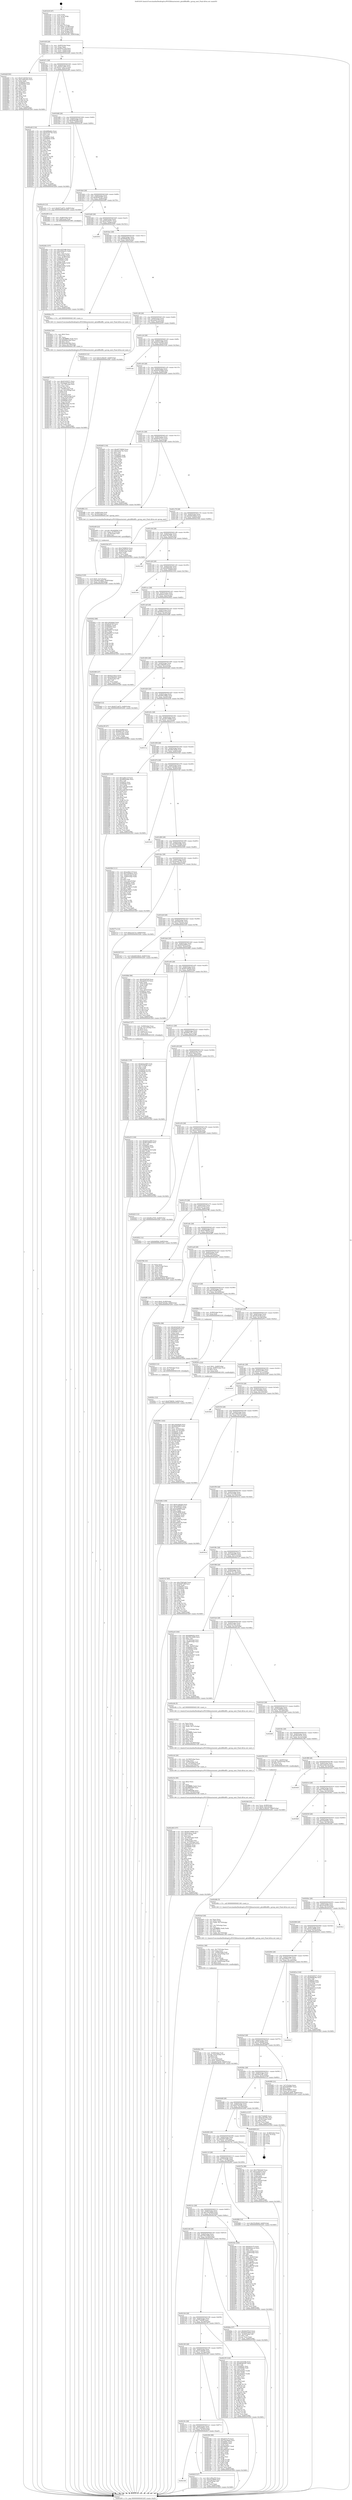 digraph "0x401b30" {
  label = "0x401b30 (/mnt/c/Users/mathe/Desktop/tcc/POCII/binaries/extr_gitxdiffxdiffi.c_group_next_Final-ollvm.out::main(0))"
  labelloc = "t"
  node[shape=record]

  Entry [label="",width=0.3,height=0.3,shape=circle,fillcolor=black,style=filled]
  "0x401b5f" [label="{
     0x401b5f [29]\l
     | [instrs]\l
     &nbsp;&nbsp;0x401b5f \<+3\>: mov -0x80(%rbp),%eax\l
     &nbsp;&nbsp;0x401b62 \<+2\>: mov %eax,%ecx\l
     &nbsp;&nbsp;0x401b64 \<+6\>: sub $0x80ce7f30,%ecx\l
     &nbsp;&nbsp;0x401b6a \<+6\>: mov %eax,-0x84(%rbp)\l
     &nbsp;&nbsp;0x401b70 \<+6\>: mov %ecx,-0x88(%rbp)\l
     &nbsp;&nbsp;0x401b76 \<+6\>: je 0000000000402d2f \<main+0x11ff\>\l
  }"]
  "0x402d2f" [label="{
     0x402d2f [83]\l
     | [instrs]\l
     &nbsp;&nbsp;0x402d2f \<+5\>: mov $0xd13e8c8d,%eax\l
     &nbsp;&nbsp;0x402d34 \<+5\>: mov $0x14dba443,%ecx\l
     &nbsp;&nbsp;0x402d39 \<+2\>: xor %edx,%edx\l
     &nbsp;&nbsp;0x402d3b \<+7\>: mov 0x40605c,%esi\l
     &nbsp;&nbsp;0x402d42 \<+7\>: mov 0x406060,%edi\l
     &nbsp;&nbsp;0x402d49 \<+3\>: sub $0x1,%edx\l
     &nbsp;&nbsp;0x402d4c \<+3\>: mov %esi,%r8d\l
     &nbsp;&nbsp;0x402d4f \<+3\>: add %edx,%r8d\l
     &nbsp;&nbsp;0x402d52 \<+4\>: imul %r8d,%esi\l
     &nbsp;&nbsp;0x402d56 \<+3\>: and $0x1,%esi\l
     &nbsp;&nbsp;0x402d59 \<+3\>: cmp $0x0,%esi\l
     &nbsp;&nbsp;0x402d5c \<+4\>: sete %r9b\l
     &nbsp;&nbsp;0x402d60 \<+3\>: cmp $0xa,%edi\l
     &nbsp;&nbsp;0x402d63 \<+4\>: setl %r10b\l
     &nbsp;&nbsp;0x402d67 \<+3\>: mov %r9b,%r11b\l
     &nbsp;&nbsp;0x402d6a \<+3\>: and %r10b,%r11b\l
     &nbsp;&nbsp;0x402d6d \<+3\>: xor %r10b,%r9b\l
     &nbsp;&nbsp;0x402d70 \<+3\>: or %r9b,%r11b\l
     &nbsp;&nbsp;0x402d73 \<+4\>: test $0x1,%r11b\l
     &nbsp;&nbsp;0x402d77 \<+3\>: cmovne %ecx,%eax\l
     &nbsp;&nbsp;0x402d7a \<+3\>: mov %eax,-0x80(%rbp)\l
     &nbsp;&nbsp;0x402d7d \<+5\>: jmp 0000000000403200 \<main+0x16d0\>\l
  }"]
  "0x401b7c" [label="{
     0x401b7c [28]\l
     | [instrs]\l
     &nbsp;&nbsp;0x401b7c \<+5\>: jmp 0000000000401b81 \<main+0x51\>\l
     &nbsp;&nbsp;0x401b81 \<+6\>: mov -0x84(%rbp),%eax\l
     &nbsp;&nbsp;0x401b87 \<+5\>: sub $0x837ce672,%eax\l
     &nbsp;&nbsp;0x401b8c \<+6\>: mov %eax,-0x8c(%rbp)\l
     &nbsp;&nbsp;0x401b92 \<+6\>: je 0000000000402a40 \<main+0xf10\>\l
  }"]
  Exit [label="",width=0.3,height=0.3,shape=circle,fillcolor=black,style=filled,peripheries=2]
  "0x402a40" [label="{
     0x402a40 [134]\l
     | [instrs]\l
     &nbsp;&nbsp;0x402a40 \<+5\>: mov $0xb899af2a,%eax\l
     &nbsp;&nbsp;0x402a45 \<+5\>: mov $0x207877dc,%ecx\l
     &nbsp;&nbsp;0x402a4a \<+2\>: mov $0x1,%dl\l
     &nbsp;&nbsp;0x402a4c \<+2\>: xor %esi,%esi\l
     &nbsp;&nbsp;0x402a4e \<+7\>: mov 0x40605c,%edi\l
     &nbsp;&nbsp;0x402a55 \<+8\>: mov 0x406060,%r8d\l
     &nbsp;&nbsp;0x402a5d \<+3\>: sub $0x1,%esi\l
     &nbsp;&nbsp;0x402a60 \<+3\>: mov %edi,%r9d\l
     &nbsp;&nbsp;0x402a63 \<+3\>: add %esi,%r9d\l
     &nbsp;&nbsp;0x402a66 \<+4\>: imul %r9d,%edi\l
     &nbsp;&nbsp;0x402a6a \<+3\>: and $0x1,%edi\l
     &nbsp;&nbsp;0x402a6d \<+3\>: cmp $0x0,%edi\l
     &nbsp;&nbsp;0x402a70 \<+4\>: sete %r10b\l
     &nbsp;&nbsp;0x402a74 \<+4\>: cmp $0xa,%r8d\l
     &nbsp;&nbsp;0x402a78 \<+4\>: setl %r11b\l
     &nbsp;&nbsp;0x402a7c \<+3\>: mov %r10b,%bl\l
     &nbsp;&nbsp;0x402a7f \<+3\>: xor $0xff,%bl\l
     &nbsp;&nbsp;0x402a82 \<+3\>: mov %r11b,%r14b\l
     &nbsp;&nbsp;0x402a85 \<+4\>: xor $0xff,%r14b\l
     &nbsp;&nbsp;0x402a89 \<+3\>: xor $0x0,%dl\l
     &nbsp;&nbsp;0x402a8c \<+3\>: mov %bl,%r15b\l
     &nbsp;&nbsp;0x402a8f \<+4\>: and $0x0,%r15b\l
     &nbsp;&nbsp;0x402a93 \<+3\>: and %dl,%r10b\l
     &nbsp;&nbsp;0x402a96 \<+3\>: mov %r14b,%r12b\l
     &nbsp;&nbsp;0x402a99 \<+4\>: and $0x0,%r12b\l
     &nbsp;&nbsp;0x402a9d \<+3\>: and %dl,%r11b\l
     &nbsp;&nbsp;0x402aa0 \<+3\>: or %r10b,%r15b\l
     &nbsp;&nbsp;0x402aa3 \<+3\>: or %r11b,%r12b\l
     &nbsp;&nbsp;0x402aa6 \<+3\>: xor %r12b,%r15b\l
     &nbsp;&nbsp;0x402aa9 \<+3\>: or %r14b,%bl\l
     &nbsp;&nbsp;0x402aac \<+3\>: xor $0xff,%bl\l
     &nbsp;&nbsp;0x402aaf \<+3\>: or $0x0,%dl\l
     &nbsp;&nbsp;0x402ab2 \<+2\>: and %dl,%bl\l
     &nbsp;&nbsp;0x402ab4 \<+3\>: or %bl,%r15b\l
     &nbsp;&nbsp;0x402ab7 \<+4\>: test $0x1,%r15b\l
     &nbsp;&nbsp;0x402abb \<+3\>: cmovne %ecx,%eax\l
     &nbsp;&nbsp;0x402abe \<+3\>: mov %eax,-0x80(%rbp)\l
     &nbsp;&nbsp;0x402ac1 \<+5\>: jmp 0000000000403200 \<main+0x16d0\>\l
  }"]
  "0x401b98" [label="{
     0x401b98 [28]\l
     | [instrs]\l
     &nbsp;&nbsp;0x401b98 \<+5\>: jmp 0000000000401b9d \<main+0x6d\>\l
     &nbsp;&nbsp;0x401b9d \<+6\>: mov -0x84(%rbp),%eax\l
     &nbsp;&nbsp;0x401ba3 \<+5\>: sub $0x8b4fc060,%eax\l
     &nbsp;&nbsp;0x401ba8 \<+6\>: mov %eax,-0x90(%rbp)\l
     &nbsp;&nbsp;0x401bae \<+6\>: je 0000000000402a34 \<main+0xf04\>\l
  }"]
  "0x402fcc" [label="{
     0x402fcc [12]\l
     | [instrs]\l
     &nbsp;&nbsp;0x402fcc \<+7\>: movl $0x8788656,-0x80(%rbp)\l
     &nbsp;&nbsp;0x402fd3 \<+5\>: jmp 0000000000403200 \<main+0x16d0\>\l
  }"]
  "0x402a34" [label="{
     0x402a34 [12]\l
     | [instrs]\l
     &nbsp;&nbsp;0x402a34 \<+7\>: movl $0x837ce672,-0x80(%rbp)\l
     &nbsp;&nbsp;0x402a3b \<+5\>: jmp 0000000000403200 \<main+0x16d0\>\l
  }"]
  "0x401bb4" [label="{
     0x401bb4 [28]\l
     | [instrs]\l
     &nbsp;&nbsp;0x401bb4 \<+5\>: jmp 0000000000401bb9 \<main+0x89\>\l
     &nbsp;&nbsp;0x401bb9 \<+6\>: mov -0x84(%rbp),%eax\l
     &nbsp;&nbsp;0x401bbf \<+5\>: sub $0x8b5653d7,%eax\l
     &nbsp;&nbsp;0x401bc4 \<+6\>: mov %eax,-0x94(%rbp)\l
     &nbsp;&nbsp;0x401bca \<+6\>: je 0000000000402285 \<main+0x755\>\l
  }"]
  "0x402fc0" [label="{
     0x402fc0 [12]\l
     | [instrs]\l
     &nbsp;&nbsp;0x402fc0 \<+4\>: mov -0x70(%rbp),%rax\l
     &nbsp;&nbsp;0x402fc4 \<+3\>: mov %rax,%rdi\l
     &nbsp;&nbsp;0x402fc7 \<+5\>: call 0000000000401030 \<free@plt\>\l
     | [calls]\l
     &nbsp;&nbsp;0x401030 \{1\} (unknown)\l
  }"]
  "0x402285" [label="{
     0x402285 [13]\l
     | [instrs]\l
     &nbsp;&nbsp;0x402285 \<+4\>: mov -0x48(%rbp),%rax\l
     &nbsp;&nbsp;0x402289 \<+4\>: mov 0x8(%rax),%rdi\l
     &nbsp;&nbsp;0x40228d \<+5\>: call 0000000000401060 \<atoi@plt\>\l
     | [calls]\l
     &nbsp;&nbsp;0x401060 \{1\} (unknown)\l
  }"]
  "0x401bd0" [label="{
     0x401bd0 [28]\l
     | [instrs]\l
     &nbsp;&nbsp;0x401bd0 \<+5\>: jmp 0000000000401bd5 \<main+0xa5\>\l
     &nbsp;&nbsp;0x401bd5 \<+6\>: mov -0x84(%rbp),%eax\l
     &nbsp;&nbsp;0x401bdb \<+5\>: sub $0x91b45271,%eax\l
     &nbsp;&nbsp;0x401be0 \<+6\>: mov %eax,-0x98(%rbp)\l
     &nbsp;&nbsp;0x401be6 \<+6\>: je 0000000000403051 \<main+0x1521\>\l
  }"]
  "0x402efe" [label="{
     0x402efe [139]\l
     | [instrs]\l
     &nbsp;&nbsp;0x402efe \<+5\>: mov $0xb032a469,%edx\l
     &nbsp;&nbsp;0x402f03 \<+5\>: mov $0x75783dfc,%esi\l
     &nbsp;&nbsp;0x402f08 \<+3\>: mov $0x1,%r8b\l
     &nbsp;&nbsp;0x402f0b \<+3\>: xor %r9d,%r9d\l
     &nbsp;&nbsp;0x402f0e \<+8\>: mov 0x40605c,%r10d\l
     &nbsp;&nbsp;0x402f16 \<+8\>: mov 0x406060,%r11d\l
     &nbsp;&nbsp;0x402f1e \<+4\>: sub $0x1,%r9d\l
     &nbsp;&nbsp;0x402f22 \<+3\>: mov %r10d,%ebx\l
     &nbsp;&nbsp;0x402f25 \<+3\>: add %r9d,%ebx\l
     &nbsp;&nbsp;0x402f28 \<+4\>: imul %ebx,%r10d\l
     &nbsp;&nbsp;0x402f2c \<+4\>: and $0x1,%r10d\l
     &nbsp;&nbsp;0x402f30 \<+4\>: cmp $0x0,%r10d\l
     &nbsp;&nbsp;0x402f34 \<+4\>: sete %r14b\l
     &nbsp;&nbsp;0x402f38 \<+4\>: cmp $0xa,%r11d\l
     &nbsp;&nbsp;0x402f3c \<+4\>: setl %r15b\l
     &nbsp;&nbsp;0x402f40 \<+3\>: mov %r14b,%r12b\l
     &nbsp;&nbsp;0x402f43 \<+4\>: xor $0xff,%r12b\l
     &nbsp;&nbsp;0x402f47 \<+3\>: mov %r15b,%r13b\l
     &nbsp;&nbsp;0x402f4a \<+4\>: xor $0xff,%r13b\l
     &nbsp;&nbsp;0x402f4e \<+4\>: xor $0x1,%r8b\l
     &nbsp;&nbsp;0x402f52 \<+3\>: mov %r12b,%al\l
     &nbsp;&nbsp;0x402f55 \<+2\>: and $0xff,%al\l
     &nbsp;&nbsp;0x402f57 \<+3\>: and %r8b,%r14b\l
     &nbsp;&nbsp;0x402f5a \<+3\>: mov %r13b,%cl\l
     &nbsp;&nbsp;0x402f5d \<+3\>: and $0xff,%cl\l
     &nbsp;&nbsp;0x402f60 \<+3\>: and %r8b,%r15b\l
     &nbsp;&nbsp;0x402f63 \<+3\>: or %r14b,%al\l
     &nbsp;&nbsp;0x402f66 \<+3\>: or %r15b,%cl\l
     &nbsp;&nbsp;0x402f69 \<+2\>: xor %cl,%al\l
     &nbsp;&nbsp;0x402f6b \<+3\>: or %r13b,%r12b\l
     &nbsp;&nbsp;0x402f6e \<+4\>: xor $0xff,%r12b\l
     &nbsp;&nbsp;0x402f72 \<+4\>: or $0x1,%r8b\l
     &nbsp;&nbsp;0x402f76 \<+3\>: and %r8b,%r12b\l
     &nbsp;&nbsp;0x402f79 \<+3\>: or %r12b,%al\l
     &nbsp;&nbsp;0x402f7c \<+2\>: test $0x1,%al\l
     &nbsp;&nbsp;0x402f7e \<+3\>: cmovne %esi,%edx\l
     &nbsp;&nbsp;0x402f81 \<+3\>: mov %edx,-0x80(%rbp)\l
     &nbsp;&nbsp;0x402f84 \<+5\>: jmp 0000000000403200 \<main+0x16d0\>\l
  }"]
  "0x403051" [label="{
     0x403051\l
  }", style=dashed]
  "0x401bec" [label="{
     0x401bec [28]\l
     | [instrs]\l
     &nbsp;&nbsp;0x401bec \<+5\>: jmp 0000000000401bf1 \<main+0xc1\>\l
     &nbsp;&nbsp;0x401bf1 \<+6\>: mov -0x84(%rbp),%eax\l
     &nbsp;&nbsp;0x401bf7 \<+5\>: sub $0x9b8db36e,%eax\l
     &nbsp;&nbsp;0x401bfc \<+6\>: mov %eax,-0x9c(%rbp)\l
     &nbsp;&nbsp;0x401c02 \<+6\>: je 00000000004026ca \<main+0xb9a\>\l
  }"]
  "0x402e1f" [label="{
     0x402e1f [25]\l
     | [instrs]\l
     &nbsp;&nbsp;0x402e1f \<+7\>: movl $0x0,-0x7c(%rbp)\l
     &nbsp;&nbsp;0x402e26 \<+7\>: movl $0xd001d995,-0x80(%rbp)\l
     &nbsp;&nbsp;0x402e2d \<+6\>: mov %eax,-0x188(%rbp)\l
     &nbsp;&nbsp;0x402e33 \<+5\>: jmp 0000000000403200 \<main+0x16d0\>\l
  }"]
  "0x4026ca" [label="{
     0x4026ca [5]\l
     | [instrs]\l
     &nbsp;&nbsp;0x4026ca \<+5\>: call 0000000000401160 \<next_i\>\l
     | [calls]\l
     &nbsp;&nbsp;0x401160 \{1\} (/mnt/c/Users/mathe/Desktop/tcc/POCII/binaries/extr_gitxdiffxdiffi.c_group_next_Final-ollvm.out::next_i)\l
  }"]
  "0x401c08" [label="{
     0x401c08 [28]\l
     | [instrs]\l
     &nbsp;&nbsp;0x401c08 \<+5\>: jmp 0000000000401c0d \<main+0xdd\>\l
     &nbsp;&nbsp;0x401c0d \<+6\>: mov -0x84(%rbp),%eax\l
     &nbsp;&nbsp;0x401c13 \<+5\>: sub $0xabd4151f,%eax\l
     &nbsp;&nbsp;0x401c18 \<+6\>: mov %eax,-0xa0(%rbp)\l
     &nbsp;&nbsp;0x401c1e \<+6\>: je 0000000000402916 \<main+0xde6\>\l
  }"]
  "0x402e08" [label="{
     0x402e08 [23]\l
     | [instrs]\l
     &nbsp;&nbsp;0x402e08 \<+10\>: movabs $0x4040b6,%rdi\l
     &nbsp;&nbsp;0x402e12 \<+3\>: mov %eax,-0x78(%rbp)\l
     &nbsp;&nbsp;0x402e15 \<+3\>: mov -0x78(%rbp),%esi\l
     &nbsp;&nbsp;0x402e18 \<+2\>: mov $0x0,%al\l
     &nbsp;&nbsp;0x402e1a \<+5\>: call 0000000000401040 \<printf@plt\>\l
     | [calls]\l
     &nbsp;&nbsp;0x401040 \{1\} (unknown)\l
  }"]
  "0x402916" [label="{
     0x402916 [12]\l
     | [instrs]\l
     &nbsp;&nbsp;0x402916 \<+7\>: movl $0x7e19b3d7,-0x80(%rbp)\l
     &nbsp;&nbsp;0x40291d \<+5\>: jmp 0000000000403200 \<main+0x16d0\>\l
  }"]
  "0x401c24" [label="{
     0x401c24 [28]\l
     | [instrs]\l
     &nbsp;&nbsp;0x401c24 \<+5\>: jmp 0000000000401c29 \<main+0xf9\>\l
     &nbsp;&nbsp;0x401c29 \<+6\>: mov -0x84(%rbp),%eax\l
     &nbsp;&nbsp;0x401c2f \<+5\>: sub $0xb032a469,%eax\l
     &nbsp;&nbsp;0x401c34 \<+6\>: mov %eax,-0xa4(%rbp)\l
     &nbsp;&nbsp;0x401c3a \<+6\>: je 00000000004031de \<main+0x16ae\>\l
  }"]
  "0x402c86" [label="{
     0x402c86 [157]\l
     | [instrs]\l
     &nbsp;&nbsp;0x402c86 \<+5\>: mov $0xd0735806,%ecx\l
     &nbsp;&nbsp;0x402c8b \<+5\>: mov $0xb34bce,%edx\l
     &nbsp;&nbsp;0x402c90 \<+3\>: mov $0x1,%r10b\l
     &nbsp;&nbsp;0x402c93 \<+2\>: xor %esi,%esi\l
     &nbsp;&nbsp;0x402c95 \<+6\>: mov -0x184(%rbp),%edi\l
     &nbsp;&nbsp;0x402c9b \<+3\>: imul %eax,%edi\l
     &nbsp;&nbsp;0x402c9e \<+4\>: mov -0x70(%rbp),%r8\l
     &nbsp;&nbsp;0x402ca2 \<+4\>: movslq -0x74(%rbp),%r9\l
     &nbsp;&nbsp;0x402ca6 \<+5\>: mov %edi,0x4(%r8,%r9,8)\l
     &nbsp;&nbsp;0x402cab \<+7\>: mov 0x40605c,%eax\l
     &nbsp;&nbsp;0x402cb2 \<+7\>: mov 0x406060,%edi\l
     &nbsp;&nbsp;0x402cb9 \<+3\>: sub $0x1,%esi\l
     &nbsp;&nbsp;0x402cbc \<+3\>: mov %eax,%r11d\l
     &nbsp;&nbsp;0x402cbf \<+3\>: add %esi,%r11d\l
     &nbsp;&nbsp;0x402cc2 \<+4\>: imul %r11d,%eax\l
     &nbsp;&nbsp;0x402cc6 \<+3\>: and $0x1,%eax\l
     &nbsp;&nbsp;0x402cc9 \<+3\>: cmp $0x0,%eax\l
     &nbsp;&nbsp;0x402ccc \<+3\>: sete %bl\l
     &nbsp;&nbsp;0x402ccf \<+3\>: cmp $0xa,%edi\l
     &nbsp;&nbsp;0x402cd2 \<+4\>: setl %r14b\l
     &nbsp;&nbsp;0x402cd6 \<+3\>: mov %bl,%r15b\l
     &nbsp;&nbsp;0x402cd9 \<+4\>: xor $0xff,%r15b\l
     &nbsp;&nbsp;0x402cdd \<+3\>: mov %r14b,%r12b\l
     &nbsp;&nbsp;0x402ce0 \<+4\>: xor $0xff,%r12b\l
     &nbsp;&nbsp;0x402ce4 \<+4\>: xor $0x1,%r10b\l
     &nbsp;&nbsp;0x402ce8 \<+3\>: mov %r15b,%r13b\l
     &nbsp;&nbsp;0x402ceb \<+4\>: and $0xff,%r13b\l
     &nbsp;&nbsp;0x402cef \<+3\>: and %r10b,%bl\l
     &nbsp;&nbsp;0x402cf2 \<+3\>: mov %r12b,%al\l
     &nbsp;&nbsp;0x402cf5 \<+2\>: and $0xff,%al\l
     &nbsp;&nbsp;0x402cf7 \<+3\>: and %r10b,%r14b\l
     &nbsp;&nbsp;0x402cfa \<+3\>: or %bl,%r13b\l
     &nbsp;&nbsp;0x402cfd \<+3\>: or %r14b,%al\l
     &nbsp;&nbsp;0x402d00 \<+3\>: xor %al,%r13b\l
     &nbsp;&nbsp;0x402d03 \<+3\>: or %r12b,%r15b\l
     &nbsp;&nbsp;0x402d06 \<+4\>: xor $0xff,%r15b\l
     &nbsp;&nbsp;0x402d0a \<+4\>: or $0x1,%r10b\l
     &nbsp;&nbsp;0x402d0e \<+3\>: and %r10b,%r15b\l
     &nbsp;&nbsp;0x402d11 \<+3\>: or %r15b,%r13b\l
     &nbsp;&nbsp;0x402d14 \<+4\>: test $0x1,%r13b\l
     &nbsp;&nbsp;0x402d18 \<+3\>: cmovne %edx,%ecx\l
     &nbsp;&nbsp;0x402d1b \<+3\>: mov %ecx,-0x80(%rbp)\l
     &nbsp;&nbsp;0x402d1e \<+5\>: jmp 0000000000403200 \<main+0x16d0\>\l
  }"]
  "0x4031de" [label="{
     0x4031de\l
  }", style=dashed]
  "0x401c40" [label="{
     0x401c40 [28]\l
     | [instrs]\l
     &nbsp;&nbsp;0x401c40 \<+5\>: jmp 0000000000401c45 \<main+0x115\>\l
     &nbsp;&nbsp;0x401c45 \<+6\>: mov -0x84(%rbp),%eax\l
     &nbsp;&nbsp;0x401c4b \<+5\>: sub $0xb05258dd,%eax\l
     &nbsp;&nbsp;0x401c50 \<+6\>: mov %eax,-0xa8(%rbp)\l
     &nbsp;&nbsp;0x401c56 \<+6\>: je 0000000000402b85 \<main+0x1055\>\l
  }"]
  "0x402c5e" [label="{
     0x402c5e [40]\l
     | [instrs]\l
     &nbsp;&nbsp;0x402c5e \<+5\>: mov $0x2,%ecx\l
     &nbsp;&nbsp;0x402c63 \<+1\>: cltd\l
     &nbsp;&nbsp;0x402c64 \<+2\>: idiv %ecx\l
     &nbsp;&nbsp;0x402c66 \<+6\>: imul $0xfffffffe,%edx,%ecx\l
     &nbsp;&nbsp;0x402c6c \<+6\>: sub $0xdf6f2b66,%ecx\l
     &nbsp;&nbsp;0x402c72 \<+3\>: add $0x1,%ecx\l
     &nbsp;&nbsp;0x402c75 \<+6\>: add $0xdf6f2b66,%ecx\l
     &nbsp;&nbsp;0x402c7b \<+6\>: mov %ecx,-0x184(%rbp)\l
     &nbsp;&nbsp;0x402c81 \<+5\>: call 0000000000401160 \<next_i\>\l
     | [calls]\l
     &nbsp;&nbsp;0x401160 \{1\} (/mnt/c/Users/mathe/Desktop/tcc/POCII/binaries/extr_gitxdiffxdiffi.c_group_next_Final-ollvm.out::next_i)\l
  }"]
  "0x402b85" [label="{
     0x402b85 [134]\l
     | [instrs]\l
     &nbsp;&nbsp;0x402b85 \<+5\>: mov $0xd0735806,%eax\l
     &nbsp;&nbsp;0x402b8a \<+5\>: mov $0x2223c7bc,%ecx\l
     &nbsp;&nbsp;0x402b8f \<+2\>: mov $0x1,%dl\l
     &nbsp;&nbsp;0x402b91 \<+2\>: xor %esi,%esi\l
     &nbsp;&nbsp;0x402b93 \<+7\>: mov 0x40605c,%edi\l
     &nbsp;&nbsp;0x402b9a \<+8\>: mov 0x406060,%r8d\l
     &nbsp;&nbsp;0x402ba2 \<+3\>: sub $0x1,%esi\l
     &nbsp;&nbsp;0x402ba5 \<+3\>: mov %edi,%r9d\l
     &nbsp;&nbsp;0x402ba8 \<+3\>: add %esi,%r9d\l
     &nbsp;&nbsp;0x402bab \<+4\>: imul %r9d,%edi\l
     &nbsp;&nbsp;0x402baf \<+3\>: and $0x1,%edi\l
     &nbsp;&nbsp;0x402bb2 \<+3\>: cmp $0x0,%edi\l
     &nbsp;&nbsp;0x402bb5 \<+4\>: sete %r10b\l
     &nbsp;&nbsp;0x402bb9 \<+4\>: cmp $0xa,%r8d\l
     &nbsp;&nbsp;0x402bbd \<+4\>: setl %r11b\l
     &nbsp;&nbsp;0x402bc1 \<+3\>: mov %r10b,%bl\l
     &nbsp;&nbsp;0x402bc4 \<+3\>: xor $0xff,%bl\l
     &nbsp;&nbsp;0x402bc7 \<+3\>: mov %r11b,%r14b\l
     &nbsp;&nbsp;0x402bca \<+4\>: xor $0xff,%r14b\l
     &nbsp;&nbsp;0x402bce \<+3\>: xor $0x1,%dl\l
     &nbsp;&nbsp;0x402bd1 \<+3\>: mov %bl,%r15b\l
     &nbsp;&nbsp;0x402bd4 \<+4\>: and $0xff,%r15b\l
     &nbsp;&nbsp;0x402bd8 \<+3\>: and %dl,%r10b\l
     &nbsp;&nbsp;0x402bdb \<+3\>: mov %r14b,%r12b\l
     &nbsp;&nbsp;0x402bde \<+4\>: and $0xff,%r12b\l
     &nbsp;&nbsp;0x402be2 \<+3\>: and %dl,%r11b\l
     &nbsp;&nbsp;0x402be5 \<+3\>: or %r10b,%r15b\l
     &nbsp;&nbsp;0x402be8 \<+3\>: or %r11b,%r12b\l
     &nbsp;&nbsp;0x402beb \<+3\>: xor %r12b,%r15b\l
     &nbsp;&nbsp;0x402bee \<+3\>: or %r14b,%bl\l
     &nbsp;&nbsp;0x402bf1 \<+3\>: xor $0xff,%bl\l
     &nbsp;&nbsp;0x402bf4 \<+3\>: or $0x1,%dl\l
     &nbsp;&nbsp;0x402bf7 \<+2\>: and %dl,%bl\l
     &nbsp;&nbsp;0x402bf9 \<+3\>: or %bl,%r15b\l
     &nbsp;&nbsp;0x402bfc \<+4\>: test $0x1,%r15b\l
     &nbsp;&nbsp;0x402c00 \<+3\>: cmovne %ecx,%eax\l
     &nbsp;&nbsp;0x402c03 \<+3\>: mov %eax,-0x80(%rbp)\l
     &nbsp;&nbsp;0x402c06 \<+5\>: jmp 0000000000403200 \<main+0x16d0\>\l
  }"]
  "0x401c5c" [label="{
     0x401c5c [28]\l
     | [instrs]\l
     &nbsp;&nbsp;0x401c5c \<+5\>: jmp 0000000000401c61 \<main+0x131\>\l
     &nbsp;&nbsp;0x401c61 \<+6\>: mov -0x84(%rbp),%eax\l
     &nbsp;&nbsp;0x401c67 \<+5\>: sub $0xb0c970c5,%eax\l
     &nbsp;&nbsp;0x401c6c \<+6\>: mov %eax,-0xac(%rbp)\l
     &nbsp;&nbsp;0x401c72 \<+6\>: je 0000000000402dfb \<main+0x12cb\>\l
  }"]
  "0x402c44" [label="{
     0x402c44 [26]\l
     | [instrs]\l
     &nbsp;&nbsp;0x402c44 \<+6\>: mov -0x180(%rbp),%ecx\l
     &nbsp;&nbsp;0x402c4a \<+3\>: imul %eax,%ecx\l
     &nbsp;&nbsp;0x402c4d \<+4\>: mov -0x70(%rbp),%r8\l
     &nbsp;&nbsp;0x402c51 \<+4\>: movslq -0x74(%rbp),%r9\l
     &nbsp;&nbsp;0x402c55 \<+4\>: mov %ecx,(%r8,%r9,8)\l
     &nbsp;&nbsp;0x402c59 \<+5\>: call 0000000000401160 \<next_i\>\l
     | [calls]\l
     &nbsp;&nbsp;0x401160 \{1\} (/mnt/c/Users/mathe/Desktop/tcc/POCII/binaries/extr_gitxdiffxdiffi.c_group_next_Final-ollvm.out::next_i)\l
  }"]
  "0x402dfb" [label="{
     0x402dfb [13]\l
     | [instrs]\l
     &nbsp;&nbsp;0x402dfb \<+4\>: mov -0x58(%rbp),%rdi\l
     &nbsp;&nbsp;0x402dff \<+4\>: mov -0x70(%rbp),%rsi\l
     &nbsp;&nbsp;0x402e03 \<+5\>: call 00000000004013e0 \<group_next\>\l
     | [calls]\l
     &nbsp;&nbsp;0x4013e0 \{1\} (/mnt/c/Users/mathe/Desktop/tcc/POCII/binaries/extr_gitxdiffxdiffi.c_group_next_Final-ollvm.out::group_next)\l
  }"]
  "0x401c78" [label="{
     0x401c78 [28]\l
     | [instrs]\l
     &nbsp;&nbsp;0x401c78 \<+5\>: jmp 0000000000401c7d \<main+0x14d\>\l
     &nbsp;&nbsp;0x401c7d \<+6\>: mov -0x84(%rbp),%eax\l
     &nbsp;&nbsp;0x401c83 \<+5\>: sub $0xb60348c8,%eax\l
     &nbsp;&nbsp;0x401c88 \<+6\>: mov %eax,-0xb0(%rbp)\l
     &nbsp;&nbsp;0x401c8e \<+6\>: je 000000000040233b \<main+0x80b\>\l
  }"]
  "0x402c10" [label="{
     0x402c10 [52]\l
     | [instrs]\l
     &nbsp;&nbsp;0x402c10 \<+2\>: xor %ecx,%ecx\l
     &nbsp;&nbsp;0x402c12 \<+5\>: mov $0x2,%edx\l
     &nbsp;&nbsp;0x402c17 \<+6\>: mov %edx,-0x17c(%rbp)\l
     &nbsp;&nbsp;0x402c1d \<+1\>: cltd\l
     &nbsp;&nbsp;0x402c1e \<+6\>: mov -0x17c(%rbp),%esi\l
     &nbsp;&nbsp;0x402c24 \<+2\>: idiv %esi\l
     &nbsp;&nbsp;0x402c26 \<+6\>: imul $0xfffffffe,%edx,%edx\l
     &nbsp;&nbsp;0x402c2c \<+2\>: mov %ecx,%edi\l
     &nbsp;&nbsp;0x402c2e \<+2\>: sub %edx,%edi\l
     &nbsp;&nbsp;0x402c30 \<+2\>: mov %ecx,%edx\l
     &nbsp;&nbsp;0x402c32 \<+3\>: sub $0x1,%edx\l
     &nbsp;&nbsp;0x402c35 \<+2\>: add %edx,%edi\l
     &nbsp;&nbsp;0x402c37 \<+2\>: sub %edi,%ecx\l
     &nbsp;&nbsp;0x402c39 \<+6\>: mov %ecx,-0x180(%rbp)\l
     &nbsp;&nbsp;0x402c3f \<+5\>: call 0000000000401160 \<next_i\>\l
     | [calls]\l
     &nbsp;&nbsp;0x401160 \{1\} (/mnt/c/Users/mathe/Desktop/tcc/POCII/binaries/extr_gitxdiffxdiffi.c_group_next_Final-ollvm.out::next_i)\l
  }"]
  "0x40233b" [label="{
     0x40233b [27]\l
     | [instrs]\l
     &nbsp;&nbsp;0x40233b \<+5\>: mov $0x27d0863d,%eax\l
     &nbsp;&nbsp;0x402340 \<+5\>: mov $0x2810510c,%ecx\l
     &nbsp;&nbsp;0x402345 \<+3\>: mov -0x30(%rbp),%edx\l
     &nbsp;&nbsp;0x402348 \<+3\>: cmp $0x0,%edx\l
     &nbsp;&nbsp;0x40234b \<+3\>: cmove %ecx,%eax\l
     &nbsp;&nbsp;0x40234e \<+3\>: mov %eax,-0x80(%rbp)\l
     &nbsp;&nbsp;0x402351 \<+5\>: jmp 0000000000403200 \<main+0x16d0\>\l
  }"]
  "0x401c94" [label="{
     0x401c94 [28]\l
     | [instrs]\l
     &nbsp;&nbsp;0x401c94 \<+5\>: jmp 0000000000401c99 \<main+0x169\>\l
     &nbsp;&nbsp;0x401c99 \<+6\>: mov -0x84(%rbp),%eax\l
     &nbsp;&nbsp;0x401c9f \<+5\>: sub $0xb792769c,%eax\l
     &nbsp;&nbsp;0x401ca4 \<+6\>: mov %eax,-0xb4(%rbp)\l
     &nbsp;&nbsp;0x401caa \<+6\>: je 00000000004021dd \<main+0x6ad\>\l
  }"]
  "0x402991" [label="{
     0x402991 [163]\l
     | [instrs]\l
     &nbsp;&nbsp;0x402991 \<+5\>: mov $0x1402d4a6,%ecx\l
     &nbsp;&nbsp;0x402996 \<+5\>: mov $0x8b4fc060,%edx\l
     &nbsp;&nbsp;0x40299b \<+3\>: mov $0x1,%sil\l
     &nbsp;&nbsp;0x40299e \<+4\>: mov %rax,-0x70(%rbp)\l
     &nbsp;&nbsp;0x4029a2 \<+7\>: movl $0x0,-0x74(%rbp)\l
     &nbsp;&nbsp;0x4029a9 \<+8\>: mov 0x40605c,%r8d\l
     &nbsp;&nbsp;0x4029b1 \<+8\>: mov 0x406060,%r9d\l
     &nbsp;&nbsp;0x4029b9 \<+3\>: mov %r8d,%r10d\l
     &nbsp;&nbsp;0x4029bc \<+7\>: add $0x9954ea8,%r10d\l
     &nbsp;&nbsp;0x4029c3 \<+4\>: sub $0x1,%r10d\l
     &nbsp;&nbsp;0x4029c7 \<+7\>: sub $0x9954ea8,%r10d\l
     &nbsp;&nbsp;0x4029ce \<+4\>: imul %r10d,%r8d\l
     &nbsp;&nbsp;0x4029d2 \<+4\>: and $0x1,%r8d\l
     &nbsp;&nbsp;0x4029d6 \<+4\>: cmp $0x0,%r8d\l
     &nbsp;&nbsp;0x4029da \<+4\>: sete %r11b\l
     &nbsp;&nbsp;0x4029de \<+4\>: cmp $0xa,%r9d\l
     &nbsp;&nbsp;0x4029e2 \<+3\>: setl %bl\l
     &nbsp;&nbsp;0x4029e5 \<+3\>: mov %r11b,%r14b\l
     &nbsp;&nbsp;0x4029e8 \<+4\>: xor $0xff,%r14b\l
     &nbsp;&nbsp;0x4029ec \<+3\>: mov %bl,%r15b\l
     &nbsp;&nbsp;0x4029ef \<+4\>: xor $0xff,%r15b\l
     &nbsp;&nbsp;0x4029f3 \<+4\>: xor $0x1,%sil\l
     &nbsp;&nbsp;0x4029f7 \<+3\>: mov %r14b,%r12b\l
     &nbsp;&nbsp;0x4029fa \<+4\>: and $0xff,%r12b\l
     &nbsp;&nbsp;0x4029fe \<+3\>: and %sil,%r11b\l
     &nbsp;&nbsp;0x402a01 \<+3\>: mov %r15b,%r13b\l
     &nbsp;&nbsp;0x402a04 \<+4\>: and $0xff,%r13b\l
     &nbsp;&nbsp;0x402a08 \<+3\>: and %sil,%bl\l
     &nbsp;&nbsp;0x402a0b \<+3\>: or %r11b,%r12b\l
     &nbsp;&nbsp;0x402a0e \<+3\>: or %bl,%r13b\l
     &nbsp;&nbsp;0x402a11 \<+3\>: xor %r13b,%r12b\l
     &nbsp;&nbsp;0x402a14 \<+3\>: or %r15b,%r14b\l
     &nbsp;&nbsp;0x402a17 \<+4\>: xor $0xff,%r14b\l
     &nbsp;&nbsp;0x402a1b \<+4\>: or $0x1,%sil\l
     &nbsp;&nbsp;0x402a1f \<+3\>: and %sil,%r14b\l
     &nbsp;&nbsp;0x402a22 \<+3\>: or %r14b,%r12b\l
     &nbsp;&nbsp;0x402a25 \<+4\>: test $0x1,%r12b\l
     &nbsp;&nbsp;0x402a29 \<+3\>: cmovne %edx,%ecx\l
     &nbsp;&nbsp;0x402a2c \<+3\>: mov %ecx,-0x80(%rbp)\l
     &nbsp;&nbsp;0x402a2f \<+5\>: jmp 0000000000403200 \<main+0x16d0\>\l
  }"]
  "0x4021dd" [label="{
     0x4021dd\l
  }", style=dashed]
  "0x401cb0" [label="{
     0x401cb0 [28]\l
     | [instrs]\l
     &nbsp;&nbsp;0x401cb0 \<+5\>: jmp 0000000000401cb5 \<main+0x185\>\l
     &nbsp;&nbsp;0x401cb5 \<+6\>: mov -0x84(%rbp),%eax\l
     &nbsp;&nbsp;0x401cbb \<+5\>: sub $0xb899af2a,%eax\l
     &nbsp;&nbsp;0x401cc0 \<+6\>: mov %eax,-0xb8(%rbp)\l
     &nbsp;&nbsp;0x401cc6 \<+6\>: je 000000000040310e \<main+0x15de\>\l
  }"]
  "0x4026f7" [label="{
     0x4026f7 [131]\l
     | [instrs]\l
     &nbsp;&nbsp;0x4026f7 \<+5\>: mov $0x91b45271,%ecx\l
     &nbsp;&nbsp;0x4026fc \<+5\>: mov $0xdeaeb709,%edx\l
     &nbsp;&nbsp;0x402701 \<+6\>: mov -0x178(%rbp),%esi\l
     &nbsp;&nbsp;0x402707 \<+3\>: imul %eax,%esi\l
     &nbsp;&nbsp;0x40270a \<+3\>: movslq %esi,%rdi\l
     &nbsp;&nbsp;0x40270d \<+4\>: mov -0x58(%rbp),%r8\l
     &nbsp;&nbsp;0x402711 \<+4\>: movslq -0x5c(%rbp),%r9\l
     &nbsp;&nbsp;0x402715 \<+4\>: shl $0x4,%r9\l
     &nbsp;&nbsp;0x402719 \<+3\>: add %r9,%r8\l
     &nbsp;&nbsp;0x40271c \<+4\>: mov 0x8(%r8),%r8\l
     &nbsp;&nbsp;0x402720 \<+4\>: movslq -0x64(%rbp),%r9\l
     &nbsp;&nbsp;0x402724 \<+4\>: mov %rdi,(%r8,%r9,8)\l
     &nbsp;&nbsp;0x402728 \<+7\>: mov 0x40605c,%eax\l
     &nbsp;&nbsp;0x40272f \<+7\>: mov 0x406060,%esi\l
     &nbsp;&nbsp;0x402736 \<+3\>: mov %eax,%r10d\l
     &nbsp;&nbsp;0x402739 \<+7\>: add $0xffe03824,%r10d\l
     &nbsp;&nbsp;0x402740 \<+4\>: sub $0x1,%r10d\l
     &nbsp;&nbsp;0x402744 \<+7\>: sub $0xffe03824,%r10d\l
     &nbsp;&nbsp;0x40274b \<+4\>: imul %r10d,%eax\l
     &nbsp;&nbsp;0x40274f \<+3\>: and $0x1,%eax\l
     &nbsp;&nbsp;0x402752 \<+3\>: cmp $0x0,%eax\l
     &nbsp;&nbsp;0x402755 \<+4\>: sete %r11b\l
     &nbsp;&nbsp;0x402759 \<+3\>: cmp $0xa,%esi\l
     &nbsp;&nbsp;0x40275c \<+3\>: setl %bl\l
     &nbsp;&nbsp;0x40275f \<+3\>: mov %r11b,%r14b\l
     &nbsp;&nbsp;0x402762 \<+3\>: and %bl,%r14b\l
     &nbsp;&nbsp;0x402765 \<+3\>: xor %bl,%r11b\l
     &nbsp;&nbsp;0x402768 \<+3\>: or %r11b,%r14b\l
     &nbsp;&nbsp;0x40276b \<+4\>: test $0x1,%r14b\l
     &nbsp;&nbsp;0x40276f \<+3\>: cmovne %edx,%ecx\l
     &nbsp;&nbsp;0x402772 \<+3\>: mov %ecx,-0x80(%rbp)\l
     &nbsp;&nbsp;0x402775 \<+5\>: jmp 0000000000403200 \<main+0x16d0\>\l
  }"]
  "0x40310e" [label="{
     0x40310e\l
  }", style=dashed]
  "0x401ccc" [label="{
     0x401ccc [28]\l
     | [instrs]\l
     &nbsp;&nbsp;0x401ccc \<+5\>: jmp 0000000000401cd1 \<main+0x1a1\>\l
     &nbsp;&nbsp;0x401cd1 \<+6\>: mov -0x84(%rbp),%eax\l
     &nbsp;&nbsp;0x401cd7 \<+5\>: sub $0xbe2104c2,%eax\l
     &nbsp;&nbsp;0x401cdc \<+6\>: mov %eax,-0xbc(%rbp)\l
     &nbsp;&nbsp;0x401ce2 \<+6\>: je 0000000000402922 \<main+0xdf2\>\l
  }"]
  "0x4026cf" [label="{
     0x4026cf [40]\l
     | [instrs]\l
     &nbsp;&nbsp;0x4026cf \<+5\>: mov $0x2,%ecx\l
     &nbsp;&nbsp;0x4026d4 \<+1\>: cltd\l
     &nbsp;&nbsp;0x4026d5 \<+2\>: idiv %ecx\l
     &nbsp;&nbsp;0x4026d7 \<+6\>: imul $0xfffffffe,%edx,%ecx\l
     &nbsp;&nbsp;0x4026dd \<+6\>: sub $0x826ec2b2,%ecx\l
     &nbsp;&nbsp;0x4026e3 \<+3\>: add $0x1,%ecx\l
     &nbsp;&nbsp;0x4026e6 \<+6\>: add $0x826ec2b2,%ecx\l
     &nbsp;&nbsp;0x4026ec \<+6\>: mov %ecx,-0x178(%rbp)\l
     &nbsp;&nbsp;0x4026f2 \<+5\>: call 0000000000401160 \<next_i\>\l
     | [calls]\l
     &nbsp;&nbsp;0x401160 \{1\} (/mnt/c/Users/mathe/Desktop/tcc/POCII/binaries/extr_gitxdiffxdiffi.c_group_next_Final-ollvm.out::next_i)\l
  }"]
  "0x402922" [label="{
     0x402922 [88]\l
     | [instrs]\l
     &nbsp;&nbsp;0x402922 \<+5\>: mov $0x1402d4a6,%eax\l
     &nbsp;&nbsp;0x402927 \<+5\>: mov $0xd5c6338,%ecx\l
     &nbsp;&nbsp;0x40292c \<+7\>: mov 0x40605c,%edx\l
     &nbsp;&nbsp;0x402933 \<+7\>: mov 0x406060,%esi\l
     &nbsp;&nbsp;0x40293a \<+2\>: mov %edx,%edi\l
     &nbsp;&nbsp;0x40293c \<+6\>: sub $0x4bd66714,%edi\l
     &nbsp;&nbsp;0x402942 \<+3\>: sub $0x1,%edi\l
     &nbsp;&nbsp;0x402945 \<+6\>: add $0x4bd66714,%edi\l
     &nbsp;&nbsp;0x40294b \<+3\>: imul %edi,%edx\l
     &nbsp;&nbsp;0x40294e \<+3\>: and $0x1,%edx\l
     &nbsp;&nbsp;0x402951 \<+3\>: cmp $0x0,%edx\l
     &nbsp;&nbsp;0x402954 \<+4\>: sete %r8b\l
     &nbsp;&nbsp;0x402958 \<+3\>: cmp $0xa,%esi\l
     &nbsp;&nbsp;0x40295b \<+4\>: setl %r9b\l
     &nbsp;&nbsp;0x40295f \<+3\>: mov %r8b,%r10b\l
     &nbsp;&nbsp;0x402962 \<+3\>: and %r9b,%r10b\l
     &nbsp;&nbsp;0x402965 \<+3\>: xor %r9b,%r8b\l
     &nbsp;&nbsp;0x402968 \<+3\>: or %r8b,%r10b\l
     &nbsp;&nbsp;0x40296b \<+4\>: test $0x1,%r10b\l
     &nbsp;&nbsp;0x40296f \<+3\>: cmovne %ecx,%eax\l
     &nbsp;&nbsp;0x402972 \<+3\>: mov %eax,-0x80(%rbp)\l
     &nbsp;&nbsp;0x402975 \<+5\>: jmp 0000000000403200 \<main+0x16d0\>\l
  }"]
  "0x401ce8" [label="{
     0x401ce8 [28]\l
     | [instrs]\l
     &nbsp;&nbsp;0x401ce8 \<+5\>: jmp 0000000000401ced \<main+0x1bd\>\l
     &nbsp;&nbsp;0x401ced \<+6\>: mov -0x84(%rbp),%eax\l
     &nbsp;&nbsp;0x401cf3 \<+5\>: sub $0xbf44a1cd,%eax\l
     &nbsp;&nbsp;0x401cf8 \<+6\>: mov %eax,-0xc0(%rbp)\l
     &nbsp;&nbsp;0x401cfe \<+6\>: je 0000000000402480 \<main+0x950\>\l
  }"]
  "0x4021b8" [label="{
     0x4021b8\l
  }", style=dashed]
  "0x402480" [label="{
     0x402480 [27]\l
     | [instrs]\l
     &nbsp;&nbsp;0x402480 \<+5\>: mov $0xbe2104c2,%eax\l
     &nbsp;&nbsp;0x402485 \<+5\>: mov $0x439e82d1,%ecx\l
     &nbsp;&nbsp;0x40248a \<+3\>: mov -0x2b(%rbp),%dl\l
     &nbsp;&nbsp;0x40248d \<+3\>: test $0x1,%dl\l
     &nbsp;&nbsp;0x402490 \<+3\>: cmovne %ecx,%eax\l
     &nbsp;&nbsp;0x402493 \<+3\>: mov %eax,-0x80(%rbp)\l
     &nbsp;&nbsp;0x402496 \<+5\>: jmp 0000000000403200 \<main+0x16d0\>\l
  }"]
  "0x401d04" [label="{
     0x401d04 [28]\l
     | [instrs]\l
     &nbsp;&nbsp;0x401d04 \<+5\>: jmp 0000000000401d09 \<main+0x1d9\>\l
     &nbsp;&nbsp;0x401d09 \<+6\>: mov -0x84(%rbp),%eax\l
     &nbsp;&nbsp;0x401d0f \<+5\>: sub $0xcc8bf2f5,%eax\l
     &nbsp;&nbsp;0x401d14 \<+6\>: mov %eax,-0xc4(%rbp)\l
     &nbsp;&nbsp;0x401d1a \<+6\>: je 0000000000402def \<main+0x12bf\>\l
  }"]
  "0x40261f" [label="{
     0x40261f [27]\l
     | [instrs]\l
     &nbsp;&nbsp;0x40261f \<+5\>: mov $0x1e98a255,%eax\l
     &nbsp;&nbsp;0x402624 \<+5\>: mov $0x4aac6bf9,%ecx\l
     &nbsp;&nbsp;0x402629 \<+3\>: mov -0x2a(%rbp),%dl\l
     &nbsp;&nbsp;0x40262c \<+3\>: test $0x1,%dl\l
     &nbsp;&nbsp;0x40262f \<+3\>: cmovne %ecx,%eax\l
     &nbsp;&nbsp;0x402632 \<+3\>: mov %eax,-0x80(%rbp)\l
     &nbsp;&nbsp;0x402635 \<+5\>: jmp 0000000000403200 \<main+0x16d0\>\l
  }"]
  "0x402def" [label="{
     0x402def [12]\l
     | [instrs]\l
     &nbsp;&nbsp;0x402def \<+7\>: movl $0x837ce672,-0x80(%rbp)\l
     &nbsp;&nbsp;0x402df6 \<+5\>: jmp 0000000000403200 \<main+0x16d0\>\l
  }"]
  "0x401d20" [label="{
     0x401d20 [28]\l
     | [instrs]\l
     &nbsp;&nbsp;0x401d20 \<+5\>: jmp 0000000000401d25 \<main+0x1f5\>\l
     &nbsp;&nbsp;0x401d25 \<+6\>: mov -0x84(%rbp),%eax\l
     &nbsp;&nbsp;0x401d2b \<+5\>: sub $0xd001d995,%eax\l
     &nbsp;&nbsp;0x401d30 \<+6\>: mov %eax,-0xc8(%rbp)\l
     &nbsp;&nbsp;0x401d36 \<+6\>: je 0000000000402e38 \<main+0x1308\>\l
  }"]
  "0x4024fa" [label="{
     0x4024fa [38]\l
     | [instrs]\l
     &nbsp;&nbsp;0x4024fa \<+4\>: mov -0x58(%rbp),%rdi\l
     &nbsp;&nbsp;0x4024fe \<+4\>: movslq -0x5c(%rbp),%r8\l
     &nbsp;&nbsp;0x402502 \<+4\>: shl $0x4,%r8\l
     &nbsp;&nbsp;0x402506 \<+3\>: add %r8,%rdi\l
     &nbsp;&nbsp;0x402509 \<+4\>: mov %rax,0x8(%rdi)\l
     &nbsp;&nbsp;0x40250d \<+7\>: movl $0x0,-0x64(%rbp)\l
     &nbsp;&nbsp;0x402514 \<+7\>: movl $0xd0b7dd36,-0x80(%rbp)\l
     &nbsp;&nbsp;0x40251b \<+5\>: jmp 0000000000403200 \<main+0x16d0\>\l
  }"]
  "0x402e38" [label="{
     0x402e38 [27]\l
     | [instrs]\l
     &nbsp;&nbsp;0x402e38 \<+5\>: mov $0xa1620ff,%eax\l
     &nbsp;&nbsp;0x402e3d \<+5\>: mov $0xfd0f1397,%ecx\l
     &nbsp;&nbsp;0x402e42 \<+3\>: mov -0x7c(%rbp),%edx\l
     &nbsp;&nbsp;0x402e45 \<+3\>: cmp -0x50(%rbp),%edx\l
     &nbsp;&nbsp;0x402e48 \<+3\>: cmovl %ecx,%eax\l
     &nbsp;&nbsp;0x402e4b \<+3\>: mov %eax,-0x80(%rbp)\l
     &nbsp;&nbsp;0x402e4e \<+5\>: jmp 0000000000403200 \<main+0x16d0\>\l
  }"]
  "0x401d3c" [label="{
     0x401d3c [28]\l
     | [instrs]\l
     &nbsp;&nbsp;0x401d3c \<+5\>: jmp 0000000000401d41 \<main+0x211\>\l
     &nbsp;&nbsp;0x401d41 \<+6\>: mov -0x84(%rbp),%eax\l
     &nbsp;&nbsp;0x401d47 \<+5\>: sub $0xd0735806,%eax\l
     &nbsp;&nbsp;0x401d4c \<+6\>: mov %eax,-0xcc(%rbp)\l
     &nbsp;&nbsp;0x401d52 \<+6\>: je 000000000040311a \<main+0x15ea\>\l
  }"]
  "0x4024cc" [label="{
     0x4024cc [46]\l
     | [instrs]\l
     &nbsp;&nbsp;0x4024cc \<+6\>: mov -0x174(%rbp),%ecx\l
     &nbsp;&nbsp;0x4024d2 \<+3\>: imul %eax,%ecx\l
     &nbsp;&nbsp;0x4024d5 \<+4\>: mov -0x58(%rbp),%rdi\l
     &nbsp;&nbsp;0x4024d9 \<+4\>: movslq -0x5c(%rbp),%r8\l
     &nbsp;&nbsp;0x4024dd \<+4\>: shl $0x4,%r8\l
     &nbsp;&nbsp;0x4024e1 \<+3\>: add %r8,%rdi\l
     &nbsp;&nbsp;0x4024e4 \<+2\>: mov %ecx,(%rdi)\l
     &nbsp;&nbsp;0x4024e6 \<+7\>: movl $0x1,-0x60(%rbp)\l
     &nbsp;&nbsp;0x4024ed \<+4\>: movslq -0x60(%rbp),%rdi\l
     &nbsp;&nbsp;0x4024f1 \<+4\>: shl $0x3,%rdi\l
     &nbsp;&nbsp;0x4024f5 \<+5\>: call 0000000000401050 \<malloc@plt\>\l
     | [calls]\l
     &nbsp;&nbsp;0x401050 \{1\} (unknown)\l
  }"]
  "0x40311a" [label="{
     0x40311a\l
  }", style=dashed]
  "0x401d58" [label="{
     0x401d58 [28]\l
     | [instrs]\l
     &nbsp;&nbsp;0x401d58 \<+5\>: jmp 0000000000401d5d \<main+0x22d\>\l
     &nbsp;&nbsp;0x401d5d \<+6\>: mov -0x84(%rbp),%eax\l
     &nbsp;&nbsp;0x401d63 \<+5\>: sub $0xd0b7dd36,%eax\l
     &nbsp;&nbsp;0x401d68 \<+6\>: mov %eax,-0xd0(%rbp)\l
     &nbsp;&nbsp;0x401d6e \<+6\>: je 0000000000402520 \<main+0x9f0\>\l
  }"]
  "0x4024a0" [label="{
     0x4024a0 [44]\l
     | [instrs]\l
     &nbsp;&nbsp;0x4024a0 \<+2\>: xor %ecx,%ecx\l
     &nbsp;&nbsp;0x4024a2 \<+5\>: mov $0x2,%edx\l
     &nbsp;&nbsp;0x4024a7 \<+6\>: mov %edx,-0x170(%rbp)\l
     &nbsp;&nbsp;0x4024ad \<+1\>: cltd\l
     &nbsp;&nbsp;0x4024ae \<+6\>: mov -0x170(%rbp),%esi\l
     &nbsp;&nbsp;0x4024b4 \<+2\>: idiv %esi\l
     &nbsp;&nbsp;0x4024b6 \<+6\>: imul $0xfffffffe,%edx,%edx\l
     &nbsp;&nbsp;0x4024bc \<+3\>: sub $0x1,%ecx\l
     &nbsp;&nbsp;0x4024bf \<+2\>: sub %ecx,%edx\l
     &nbsp;&nbsp;0x4024c1 \<+6\>: mov %edx,-0x174(%rbp)\l
     &nbsp;&nbsp;0x4024c7 \<+5\>: call 0000000000401160 \<next_i\>\l
     | [calls]\l
     &nbsp;&nbsp;0x401160 \{1\} (/mnt/c/Users/mathe/Desktop/tcc/POCII/binaries/extr_gitxdiffxdiffi.c_group_next_Final-ollvm.out::next_i)\l
  }"]
  "0x402520" [label="{
     0x402520 [144]\l
     | [instrs]\l
     &nbsp;&nbsp;0x402520 \<+5\>: mov $0x2afde1c9,%eax\l
     &nbsp;&nbsp;0x402525 \<+5\>: mov $0xd99424bb,%ecx\l
     &nbsp;&nbsp;0x40252a \<+2\>: mov $0x1,%dl\l
     &nbsp;&nbsp;0x40252c \<+7\>: mov 0x40605c,%esi\l
     &nbsp;&nbsp;0x402533 \<+7\>: mov 0x406060,%edi\l
     &nbsp;&nbsp;0x40253a \<+3\>: mov %esi,%r8d\l
     &nbsp;&nbsp;0x40253d \<+7\>: sub $0x1adb3def,%r8d\l
     &nbsp;&nbsp;0x402544 \<+4\>: sub $0x1,%r8d\l
     &nbsp;&nbsp;0x402548 \<+7\>: add $0x1adb3def,%r8d\l
     &nbsp;&nbsp;0x40254f \<+4\>: imul %r8d,%esi\l
     &nbsp;&nbsp;0x402553 \<+3\>: and $0x1,%esi\l
     &nbsp;&nbsp;0x402556 \<+3\>: cmp $0x0,%esi\l
     &nbsp;&nbsp;0x402559 \<+4\>: sete %r9b\l
     &nbsp;&nbsp;0x40255d \<+3\>: cmp $0xa,%edi\l
     &nbsp;&nbsp;0x402560 \<+4\>: setl %r10b\l
     &nbsp;&nbsp;0x402564 \<+3\>: mov %r9b,%r11b\l
     &nbsp;&nbsp;0x402567 \<+4\>: xor $0xff,%r11b\l
     &nbsp;&nbsp;0x40256b \<+3\>: mov %r10b,%bl\l
     &nbsp;&nbsp;0x40256e \<+3\>: xor $0xff,%bl\l
     &nbsp;&nbsp;0x402571 \<+3\>: xor $0x0,%dl\l
     &nbsp;&nbsp;0x402574 \<+3\>: mov %r11b,%r14b\l
     &nbsp;&nbsp;0x402577 \<+4\>: and $0x0,%r14b\l
     &nbsp;&nbsp;0x40257b \<+3\>: and %dl,%r9b\l
     &nbsp;&nbsp;0x40257e \<+3\>: mov %bl,%r15b\l
     &nbsp;&nbsp;0x402581 \<+4\>: and $0x0,%r15b\l
     &nbsp;&nbsp;0x402585 \<+3\>: and %dl,%r10b\l
     &nbsp;&nbsp;0x402588 \<+3\>: or %r9b,%r14b\l
     &nbsp;&nbsp;0x40258b \<+3\>: or %r10b,%r15b\l
     &nbsp;&nbsp;0x40258e \<+3\>: xor %r15b,%r14b\l
     &nbsp;&nbsp;0x402591 \<+3\>: or %bl,%r11b\l
     &nbsp;&nbsp;0x402594 \<+4\>: xor $0xff,%r11b\l
     &nbsp;&nbsp;0x402598 \<+3\>: or $0x0,%dl\l
     &nbsp;&nbsp;0x40259b \<+3\>: and %dl,%r11b\l
     &nbsp;&nbsp;0x40259e \<+3\>: or %r11b,%r14b\l
     &nbsp;&nbsp;0x4025a1 \<+4\>: test $0x1,%r14b\l
     &nbsp;&nbsp;0x4025a5 \<+3\>: cmovne %ecx,%eax\l
     &nbsp;&nbsp;0x4025a8 \<+3\>: mov %eax,-0x80(%rbp)\l
     &nbsp;&nbsp;0x4025ab \<+5\>: jmp 0000000000403200 \<main+0x16d0\>\l
  }"]
  "0x401d74" [label="{
     0x401d74 [28]\l
     | [instrs]\l
     &nbsp;&nbsp;0x401d74 \<+5\>: jmp 0000000000401d79 \<main+0x249\>\l
     &nbsp;&nbsp;0x401d79 \<+6\>: mov -0x84(%rbp),%eax\l
     &nbsp;&nbsp;0x401d7f \<+5\>: sub $0xd13e8c8d,%eax\l
     &nbsp;&nbsp;0x401d84 \<+6\>: mov %eax,-0xd4(%rbp)\l
     &nbsp;&nbsp;0x401d8a \<+6\>: je 00000000004031bf \<main+0x168f\>\l
  }"]
  "0x40219c" [label="{
     0x40219c [28]\l
     | [instrs]\l
     &nbsp;&nbsp;0x40219c \<+5\>: jmp 00000000004021a1 \<main+0x671\>\l
     &nbsp;&nbsp;0x4021a1 \<+6\>: mov -0x84(%rbp),%eax\l
     &nbsp;&nbsp;0x4021a7 \<+5\>: sub $0x7e400baa,%eax\l
     &nbsp;&nbsp;0x4021ac \<+6\>: mov %eax,-0x16c(%rbp)\l
     &nbsp;&nbsp;0x4021b2 \<+6\>: je 000000000040261f \<main+0xaef\>\l
  }"]
  "0x4031bf" [label="{
     0x4031bf\l
  }", style=dashed]
  "0x401d90" [label="{
     0x401d90 [28]\l
     | [instrs]\l
     &nbsp;&nbsp;0x401d90 \<+5\>: jmp 0000000000401d95 \<main+0x265\>\l
     &nbsp;&nbsp;0x401d95 \<+6\>: mov -0x84(%rbp),%eax\l
     &nbsp;&nbsp;0x401d9b \<+5\>: sub $0xd99424bb,%eax\l
     &nbsp;&nbsp;0x401da0 \<+6\>: mov %eax,-0xd8(%rbp)\l
     &nbsp;&nbsp;0x401da6 \<+6\>: je 00000000004025b0 \<main+0xa80\>\l
  }"]
  "0x402384" [label="{
     0x402384 [88]\l
     | [instrs]\l
     &nbsp;&nbsp;0x402384 \<+5\>: mov $0xe933c75,%eax\l
     &nbsp;&nbsp;0x402389 \<+5\>: mov $0x762c9da9,%ecx\l
     &nbsp;&nbsp;0x40238e \<+7\>: mov 0x40605c,%edx\l
     &nbsp;&nbsp;0x402395 \<+7\>: mov 0x406060,%esi\l
     &nbsp;&nbsp;0x40239c \<+2\>: mov %edx,%edi\l
     &nbsp;&nbsp;0x40239e \<+6\>: sub $0xcb8d2d27,%edi\l
     &nbsp;&nbsp;0x4023a4 \<+3\>: sub $0x1,%edi\l
     &nbsp;&nbsp;0x4023a7 \<+6\>: add $0xcb8d2d27,%edi\l
     &nbsp;&nbsp;0x4023ad \<+3\>: imul %edi,%edx\l
     &nbsp;&nbsp;0x4023b0 \<+3\>: and $0x1,%edx\l
     &nbsp;&nbsp;0x4023b3 \<+3\>: cmp $0x0,%edx\l
     &nbsp;&nbsp;0x4023b6 \<+4\>: sete %r8b\l
     &nbsp;&nbsp;0x4023ba \<+3\>: cmp $0xa,%esi\l
     &nbsp;&nbsp;0x4023bd \<+4\>: setl %r9b\l
     &nbsp;&nbsp;0x4023c1 \<+3\>: mov %r8b,%r10b\l
     &nbsp;&nbsp;0x4023c4 \<+3\>: and %r9b,%r10b\l
     &nbsp;&nbsp;0x4023c7 \<+3\>: xor %r9b,%r8b\l
     &nbsp;&nbsp;0x4023ca \<+3\>: or %r8b,%r10b\l
     &nbsp;&nbsp;0x4023cd \<+4\>: test $0x1,%r10b\l
     &nbsp;&nbsp;0x4023d1 \<+3\>: cmovne %ecx,%eax\l
     &nbsp;&nbsp;0x4023d4 \<+3\>: mov %eax,-0x80(%rbp)\l
     &nbsp;&nbsp;0x4023d7 \<+5\>: jmp 0000000000403200 \<main+0x16d0\>\l
  }"]
  "0x4025b0" [label="{
     0x4025b0 [111]\l
     | [instrs]\l
     &nbsp;&nbsp;0x4025b0 \<+5\>: mov $0x2afde1c9,%eax\l
     &nbsp;&nbsp;0x4025b5 \<+5\>: mov $0x7e400baa,%ecx\l
     &nbsp;&nbsp;0x4025ba \<+3\>: mov -0x64(%rbp),%edx\l
     &nbsp;&nbsp;0x4025bd \<+3\>: cmp -0x60(%rbp),%edx\l
     &nbsp;&nbsp;0x4025c0 \<+4\>: setl %sil\l
     &nbsp;&nbsp;0x4025c4 \<+4\>: and $0x1,%sil\l
     &nbsp;&nbsp;0x4025c8 \<+4\>: mov %sil,-0x2a(%rbp)\l
     &nbsp;&nbsp;0x4025cc \<+7\>: mov 0x40605c,%edx\l
     &nbsp;&nbsp;0x4025d3 \<+7\>: mov 0x406060,%edi\l
     &nbsp;&nbsp;0x4025da \<+3\>: mov %edx,%r8d\l
     &nbsp;&nbsp;0x4025dd \<+7\>: sub $0xda7f6312,%r8d\l
     &nbsp;&nbsp;0x4025e4 \<+4\>: sub $0x1,%r8d\l
     &nbsp;&nbsp;0x4025e8 \<+7\>: add $0xda7f6312,%r8d\l
     &nbsp;&nbsp;0x4025ef \<+4\>: imul %r8d,%edx\l
     &nbsp;&nbsp;0x4025f3 \<+3\>: and $0x1,%edx\l
     &nbsp;&nbsp;0x4025f6 \<+3\>: cmp $0x0,%edx\l
     &nbsp;&nbsp;0x4025f9 \<+4\>: sete %sil\l
     &nbsp;&nbsp;0x4025fd \<+3\>: cmp $0xa,%edi\l
     &nbsp;&nbsp;0x402600 \<+4\>: setl %r9b\l
     &nbsp;&nbsp;0x402604 \<+3\>: mov %sil,%r10b\l
     &nbsp;&nbsp;0x402607 \<+3\>: and %r9b,%r10b\l
     &nbsp;&nbsp;0x40260a \<+3\>: xor %r9b,%sil\l
     &nbsp;&nbsp;0x40260d \<+3\>: or %sil,%r10b\l
     &nbsp;&nbsp;0x402610 \<+4\>: test $0x1,%r10b\l
     &nbsp;&nbsp;0x402614 \<+3\>: cmovne %ecx,%eax\l
     &nbsp;&nbsp;0x402617 \<+3\>: mov %eax,-0x80(%rbp)\l
     &nbsp;&nbsp;0x40261a \<+5\>: jmp 0000000000403200 \<main+0x16d0\>\l
  }"]
  "0x401dac" [label="{
     0x401dac [28]\l
     | [instrs]\l
     &nbsp;&nbsp;0x401dac \<+5\>: jmp 0000000000401db1 \<main+0x281\>\l
     &nbsp;&nbsp;0x401db1 \<+6\>: mov -0x84(%rbp),%eax\l
     &nbsp;&nbsp;0x401db7 \<+5\>: sub $0xdeaeb709,%eax\l
     &nbsp;&nbsp;0x401dbc \<+6\>: mov %eax,-0xdc(%rbp)\l
     &nbsp;&nbsp;0x401dc2 \<+6\>: je 000000000040277a \<main+0xc4a\>\l
  }"]
  "0x40236d" [label="{
     0x40236d [23]\l
     | [instrs]\l
     &nbsp;&nbsp;0x40236d \<+4\>: mov %rax,-0x58(%rbp)\l
     &nbsp;&nbsp;0x402371 \<+7\>: movl $0x0,-0x5c(%rbp)\l
     &nbsp;&nbsp;0x402378 \<+7\>: movl $0x7e19b3d7,-0x80(%rbp)\l
     &nbsp;&nbsp;0x40237f \<+5\>: jmp 0000000000403200 \<main+0x16d0\>\l
  }"]
  "0x40277a" [label="{
     0x40277a [12]\l
     | [instrs]\l
     &nbsp;&nbsp;0x40277a \<+7\>: movl $0x2c3e714,-0x80(%rbp)\l
     &nbsp;&nbsp;0x402781 \<+5\>: jmp 0000000000403200 \<main+0x16d0\>\l
  }"]
  "0x401dc8" [label="{
     0x401dc8 [28]\l
     | [instrs]\l
     &nbsp;&nbsp;0x401dc8 \<+5\>: jmp 0000000000401dcd \<main+0x29d\>\l
     &nbsp;&nbsp;0x401dcd \<+6\>: mov -0x84(%rbp),%eax\l
     &nbsp;&nbsp;0x401dd3 \<+5\>: sub $0xe54b2a5c,%eax\l
     &nbsp;&nbsp;0x401dd8 \<+6\>: mov %eax,-0xe0(%rbp)\l
     &nbsp;&nbsp;0x401dde \<+6\>: je 000000000040232f \<main+0x7ff\>\l
  }"]
  "0x402292" [label="{
     0x402292 [157]\l
     | [instrs]\l
     &nbsp;&nbsp;0x402292 \<+5\>: mov $0x1d1f10db,%ecx\l
     &nbsp;&nbsp;0x402297 \<+5\>: mov $0xe54b2a5c,%edx\l
     &nbsp;&nbsp;0x40229c \<+3\>: mov $0x1,%sil\l
     &nbsp;&nbsp;0x40229f \<+3\>: mov %eax,-0x4c(%rbp)\l
     &nbsp;&nbsp;0x4022a2 \<+3\>: mov -0x4c(%rbp),%eax\l
     &nbsp;&nbsp;0x4022a5 \<+3\>: mov %eax,-0x30(%rbp)\l
     &nbsp;&nbsp;0x4022a8 \<+7\>: mov 0x40605c,%eax\l
     &nbsp;&nbsp;0x4022af \<+8\>: mov 0x406060,%r8d\l
     &nbsp;&nbsp;0x4022b7 \<+3\>: mov %eax,%r9d\l
     &nbsp;&nbsp;0x4022ba \<+7\>: sub $0x681fa9de,%r9d\l
     &nbsp;&nbsp;0x4022c1 \<+4\>: sub $0x1,%r9d\l
     &nbsp;&nbsp;0x4022c5 \<+7\>: add $0x681fa9de,%r9d\l
     &nbsp;&nbsp;0x4022cc \<+4\>: imul %r9d,%eax\l
     &nbsp;&nbsp;0x4022d0 \<+3\>: and $0x1,%eax\l
     &nbsp;&nbsp;0x4022d3 \<+3\>: cmp $0x0,%eax\l
     &nbsp;&nbsp;0x4022d6 \<+4\>: sete %r10b\l
     &nbsp;&nbsp;0x4022da \<+4\>: cmp $0xa,%r8d\l
     &nbsp;&nbsp;0x4022de \<+4\>: setl %r11b\l
     &nbsp;&nbsp;0x4022e2 \<+3\>: mov %r10b,%bl\l
     &nbsp;&nbsp;0x4022e5 \<+3\>: xor $0xff,%bl\l
     &nbsp;&nbsp;0x4022e8 \<+3\>: mov %r11b,%r14b\l
     &nbsp;&nbsp;0x4022eb \<+4\>: xor $0xff,%r14b\l
     &nbsp;&nbsp;0x4022ef \<+4\>: xor $0x0,%sil\l
     &nbsp;&nbsp;0x4022f3 \<+3\>: mov %bl,%r15b\l
     &nbsp;&nbsp;0x4022f6 \<+4\>: and $0x0,%r15b\l
     &nbsp;&nbsp;0x4022fa \<+3\>: and %sil,%r10b\l
     &nbsp;&nbsp;0x4022fd \<+3\>: mov %r14b,%r12b\l
     &nbsp;&nbsp;0x402300 \<+4\>: and $0x0,%r12b\l
     &nbsp;&nbsp;0x402304 \<+3\>: and %sil,%r11b\l
     &nbsp;&nbsp;0x402307 \<+3\>: or %r10b,%r15b\l
     &nbsp;&nbsp;0x40230a \<+3\>: or %r11b,%r12b\l
     &nbsp;&nbsp;0x40230d \<+3\>: xor %r12b,%r15b\l
     &nbsp;&nbsp;0x402310 \<+3\>: or %r14b,%bl\l
     &nbsp;&nbsp;0x402313 \<+3\>: xor $0xff,%bl\l
     &nbsp;&nbsp;0x402316 \<+4\>: or $0x0,%sil\l
     &nbsp;&nbsp;0x40231a \<+3\>: and %sil,%bl\l
     &nbsp;&nbsp;0x40231d \<+3\>: or %bl,%r15b\l
     &nbsp;&nbsp;0x402320 \<+4\>: test $0x1,%r15b\l
     &nbsp;&nbsp;0x402324 \<+3\>: cmovne %edx,%ecx\l
     &nbsp;&nbsp;0x402327 \<+3\>: mov %ecx,-0x80(%rbp)\l
     &nbsp;&nbsp;0x40232a \<+5\>: jmp 0000000000403200 \<main+0x16d0\>\l
  }"]
  "0x40232f" [label="{
     0x40232f [12]\l
     | [instrs]\l
     &nbsp;&nbsp;0x40232f \<+7\>: movl $0xb60348c8,-0x80(%rbp)\l
     &nbsp;&nbsp;0x402336 \<+5\>: jmp 0000000000403200 \<main+0x16d0\>\l
  }"]
  "0x401de4" [label="{
     0x401de4 [28]\l
     | [instrs]\l
     &nbsp;&nbsp;0x401de4 \<+5\>: jmp 0000000000401de9 \<main+0x2b9\>\l
     &nbsp;&nbsp;0x401de9 \<+6\>: mov -0x84(%rbp),%eax\l
     &nbsp;&nbsp;0x401def \<+5\>: sub $0xf2544f3f,%eax\l
     &nbsp;&nbsp;0x401df4 \<+6\>: mov %eax,-0xe4(%rbp)\l
     &nbsp;&nbsp;0x401dfa \<+6\>: je 00000000004028b6 \<main+0xd86\>\l
  }"]
  "0x402180" [label="{
     0x402180 [28]\l
     | [instrs]\l
     &nbsp;&nbsp;0x402180 \<+5\>: jmp 0000000000402185 \<main+0x655\>\l
     &nbsp;&nbsp;0x402185 \<+6\>: mov -0x84(%rbp),%eax\l
     &nbsp;&nbsp;0x40218b \<+5\>: sub $0x7e19b3d7,%eax\l
     &nbsp;&nbsp;0x402190 \<+6\>: mov %eax,-0x168(%rbp)\l
     &nbsp;&nbsp;0x402196 \<+6\>: je 0000000000402384 \<main+0x854\>\l
  }"]
  "0x4028b6" [label="{
     0x4028b6 [96]\l
     | [instrs]\l
     &nbsp;&nbsp;0x4028b6 \<+5\>: mov $0x443ef1b9,%eax\l
     &nbsp;&nbsp;0x4028bb \<+5\>: mov $0xabd4151f,%ecx\l
     &nbsp;&nbsp;0x4028c0 \<+2\>: xor %edx,%edx\l
     &nbsp;&nbsp;0x4028c2 \<+3\>: mov -0x5c(%rbp),%esi\l
     &nbsp;&nbsp;0x4028c5 \<+2\>: mov %edx,%edi\l
     &nbsp;&nbsp;0x4028c7 \<+3\>: sub $0x1,%edi\l
     &nbsp;&nbsp;0x4028ca \<+2\>: sub %edi,%esi\l
     &nbsp;&nbsp;0x4028cc \<+3\>: mov %esi,-0x5c(%rbp)\l
     &nbsp;&nbsp;0x4028cf \<+7\>: mov 0x40605c,%esi\l
     &nbsp;&nbsp;0x4028d6 \<+7\>: mov 0x406060,%edi\l
     &nbsp;&nbsp;0x4028dd \<+3\>: sub $0x1,%edx\l
     &nbsp;&nbsp;0x4028e0 \<+3\>: mov %esi,%r8d\l
     &nbsp;&nbsp;0x4028e3 \<+3\>: add %edx,%r8d\l
     &nbsp;&nbsp;0x4028e6 \<+4\>: imul %r8d,%esi\l
     &nbsp;&nbsp;0x4028ea \<+3\>: and $0x1,%esi\l
     &nbsp;&nbsp;0x4028ed \<+3\>: cmp $0x0,%esi\l
     &nbsp;&nbsp;0x4028f0 \<+4\>: sete %r9b\l
     &nbsp;&nbsp;0x4028f4 \<+3\>: cmp $0xa,%edi\l
     &nbsp;&nbsp;0x4028f7 \<+4\>: setl %r10b\l
     &nbsp;&nbsp;0x4028fb \<+3\>: mov %r9b,%r11b\l
     &nbsp;&nbsp;0x4028fe \<+3\>: and %r10b,%r11b\l
     &nbsp;&nbsp;0x402901 \<+3\>: xor %r10b,%r9b\l
     &nbsp;&nbsp;0x402904 \<+3\>: or %r9b,%r11b\l
     &nbsp;&nbsp;0x402907 \<+4\>: test $0x1,%r11b\l
     &nbsp;&nbsp;0x40290b \<+3\>: cmovne %ecx,%eax\l
     &nbsp;&nbsp;0x40290e \<+3\>: mov %eax,-0x80(%rbp)\l
     &nbsp;&nbsp;0x402911 \<+5\>: jmp 0000000000403200 \<main+0x16d0\>\l
  }"]
  "0x401e00" [label="{
     0x401e00 [28]\l
     | [instrs]\l
     &nbsp;&nbsp;0x401e00 \<+5\>: jmp 0000000000401e05 \<main+0x2d5\>\l
     &nbsp;&nbsp;0x401e05 \<+6\>: mov -0x84(%rbp),%eax\l
     &nbsp;&nbsp;0x401e0b \<+5\>: sub $0xf67e0626,%eax\l
     &nbsp;&nbsp;0x401e10 \<+6\>: mov %eax,-0xe8(%rbp)\l
     &nbsp;&nbsp;0x401e16 \<+6\>: je 0000000000402ee3 \<main+0x13b3\>\l
  }"]
  "0x4021f5" [label="{
     0x4021f5 [144]\l
     | [instrs]\l
     &nbsp;&nbsp;0x4021f5 \<+5\>: mov $0x1d1f10db,%eax\l
     &nbsp;&nbsp;0x4021fa \<+5\>: mov $0x8b5653d7,%ecx\l
     &nbsp;&nbsp;0x4021ff \<+2\>: mov $0x1,%dl\l
     &nbsp;&nbsp;0x402201 \<+7\>: mov 0x40605c,%esi\l
     &nbsp;&nbsp;0x402208 \<+7\>: mov 0x406060,%edi\l
     &nbsp;&nbsp;0x40220f \<+3\>: mov %esi,%r8d\l
     &nbsp;&nbsp;0x402212 \<+7\>: add $0xcfafabe7,%r8d\l
     &nbsp;&nbsp;0x402219 \<+4\>: sub $0x1,%r8d\l
     &nbsp;&nbsp;0x40221d \<+7\>: sub $0xcfafabe7,%r8d\l
     &nbsp;&nbsp;0x402224 \<+4\>: imul %r8d,%esi\l
     &nbsp;&nbsp;0x402228 \<+3\>: and $0x1,%esi\l
     &nbsp;&nbsp;0x40222b \<+3\>: cmp $0x0,%esi\l
     &nbsp;&nbsp;0x40222e \<+4\>: sete %r9b\l
     &nbsp;&nbsp;0x402232 \<+3\>: cmp $0xa,%edi\l
     &nbsp;&nbsp;0x402235 \<+4\>: setl %r10b\l
     &nbsp;&nbsp;0x402239 \<+3\>: mov %r9b,%r11b\l
     &nbsp;&nbsp;0x40223c \<+4\>: xor $0xff,%r11b\l
     &nbsp;&nbsp;0x402240 \<+3\>: mov %r10b,%bl\l
     &nbsp;&nbsp;0x402243 \<+3\>: xor $0xff,%bl\l
     &nbsp;&nbsp;0x402246 \<+3\>: xor $0x1,%dl\l
     &nbsp;&nbsp;0x402249 \<+3\>: mov %r11b,%r14b\l
     &nbsp;&nbsp;0x40224c \<+4\>: and $0xff,%r14b\l
     &nbsp;&nbsp;0x402250 \<+3\>: and %dl,%r9b\l
     &nbsp;&nbsp;0x402253 \<+3\>: mov %bl,%r15b\l
     &nbsp;&nbsp;0x402256 \<+4\>: and $0xff,%r15b\l
     &nbsp;&nbsp;0x40225a \<+3\>: and %dl,%r10b\l
     &nbsp;&nbsp;0x40225d \<+3\>: or %r9b,%r14b\l
     &nbsp;&nbsp;0x402260 \<+3\>: or %r10b,%r15b\l
     &nbsp;&nbsp;0x402263 \<+3\>: xor %r15b,%r14b\l
     &nbsp;&nbsp;0x402266 \<+3\>: or %bl,%r11b\l
     &nbsp;&nbsp;0x402269 \<+4\>: xor $0xff,%r11b\l
     &nbsp;&nbsp;0x40226d \<+3\>: or $0x1,%dl\l
     &nbsp;&nbsp;0x402270 \<+3\>: and %dl,%r11b\l
     &nbsp;&nbsp;0x402273 \<+3\>: or %r11b,%r14b\l
     &nbsp;&nbsp;0x402276 \<+4\>: test $0x1,%r14b\l
     &nbsp;&nbsp;0x40227a \<+3\>: cmovne %ecx,%eax\l
     &nbsp;&nbsp;0x40227d \<+3\>: mov %eax,-0x80(%rbp)\l
     &nbsp;&nbsp;0x402280 \<+5\>: jmp 0000000000403200 \<main+0x16d0\>\l
  }"]
  "0x402ee3" [label="{
     0x402ee3 [27]\l
     | [instrs]\l
     &nbsp;&nbsp;0x402ee3 \<+4\>: mov -0x58(%rbp),%rax\l
     &nbsp;&nbsp;0x402ee7 \<+4\>: movslq -0x7c(%rbp),%rcx\l
     &nbsp;&nbsp;0x402eeb \<+4\>: shl $0x4,%rcx\l
     &nbsp;&nbsp;0x402eef \<+3\>: add %rcx,%rax\l
     &nbsp;&nbsp;0x402ef2 \<+4\>: mov 0x8(%rax),%rax\l
     &nbsp;&nbsp;0x402ef6 \<+3\>: mov %rax,%rdi\l
     &nbsp;&nbsp;0x402ef9 \<+5\>: call 0000000000401030 \<free@plt\>\l
     | [calls]\l
     &nbsp;&nbsp;0x401030 \{1\} (unknown)\l
  }"]
  "0x401e1c" [label="{
     0x401e1c [28]\l
     | [instrs]\l
     &nbsp;&nbsp;0x401e1c \<+5\>: jmp 0000000000401e21 \<main+0x2f1\>\l
     &nbsp;&nbsp;0x401e21 \<+6\>: mov -0x84(%rbp),%eax\l
     &nbsp;&nbsp;0x401e27 \<+5\>: sub $0xfd0f1397,%eax\l
     &nbsp;&nbsp;0x401e2c \<+6\>: mov %eax,-0xec(%rbp)\l
     &nbsp;&nbsp;0x401e32 \<+6\>: je 0000000000402e53 \<main+0x1323\>\l
  }"]
  "0x402164" [label="{
     0x402164 [28]\l
     | [instrs]\l
     &nbsp;&nbsp;0x402164 \<+5\>: jmp 0000000000402169 \<main+0x639\>\l
     &nbsp;&nbsp;0x402169 \<+6\>: mov -0x84(%rbp),%eax\l
     &nbsp;&nbsp;0x40216f \<+5\>: sub $0x77ef20f0,%eax\l
     &nbsp;&nbsp;0x402174 \<+6\>: mov %eax,-0x164(%rbp)\l
     &nbsp;&nbsp;0x40217a \<+6\>: je 00000000004021f5 \<main+0x6c5\>\l
  }"]
  "0x402e53" [label="{
     0x402e53 [144]\l
     | [instrs]\l
     &nbsp;&nbsp;0x402e53 \<+5\>: mov $0xb032a469,%eax\l
     &nbsp;&nbsp;0x402e58 \<+5\>: mov $0xf67e0626,%ecx\l
     &nbsp;&nbsp;0x402e5d \<+2\>: mov $0x1,%dl\l
     &nbsp;&nbsp;0x402e5f \<+7\>: mov 0x40605c,%esi\l
     &nbsp;&nbsp;0x402e66 \<+7\>: mov 0x406060,%edi\l
     &nbsp;&nbsp;0x402e6d \<+3\>: mov %esi,%r8d\l
     &nbsp;&nbsp;0x402e70 \<+7\>: sub $0x9963a319,%r8d\l
     &nbsp;&nbsp;0x402e77 \<+4\>: sub $0x1,%r8d\l
     &nbsp;&nbsp;0x402e7b \<+7\>: add $0x9963a319,%r8d\l
     &nbsp;&nbsp;0x402e82 \<+4\>: imul %r8d,%esi\l
     &nbsp;&nbsp;0x402e86 \<+3\>: and $0x1,%esi\l
     &nbsp;&nbsp;0x402e89 \<+3\>: cmp $0x0,%esi\l
     &nbsp;&nbsp;0x402e8c \<+4\>: sete %r9b\l
     &nbsp;&nbsp;0x402e90 \<+3\>: cmp $0xa,%edi\l
     &nbsp;&nbsp;0x402e93 \<+4\>: setl %r10b\l
     &nbsp;&nbsp;0x402e97 \<+3\>: mov %r9b,%r11b\l
     &nbsp;&nbsp;0x402e9a \<+4\>: xor $0xff,%r11b\l
     &nbsp;&nbsp;0x402e9e \<+3\>: mov %r10b,%bl\l
     &nbsp;&nbsp;0x402ea1 \<+3\>: xor $0xff,%bl\l
     &nbsp;&nbsp;0x402ea4 \<+3\>: xor $0x0,%dl\l
     &nbsp;&nbsp;0x402ea7 \<+3\>: mov %r11b,%r14b\l
     &nbsp;&nbsp;0x402eaa \<+4\>: and $0x0,%r14b\l
     &nbsp;&nbsp;0x402eae \<+3\>: and %dl,%r9b\l
     &nbsp;&nbsp;0x402eb1 \<+3\>: mov %bl,%r15b\l
     &nbsp;&nbsp;0x402eb4 \<+4\>: and $0x0,%r15b\l
     &nbsp;&nbsp;0x402eb8 \<+3\>: and %dl,%r10b\l
     &nbsp;&nbsp;0x402ebb \<+3\>: or %r9b,%r14b\l
     &nbsp;&nbsp;0x402ebe \<+3\>: or %r10b,%r15b\l
     &nbsp;&nbsp;0x402ec1 \<+3\>: xor %r15b,%r14b\l
     &nbsp;&nbsp;0x402ec4 \<+3\>: or %bl,%r11b\l
     &nbsp;&nbsp;0x402ec7 \<+4\>: xor $0xff,%r11b\l
     &nbsp;&nbsp;0x402ecb \<+3\>: or $0x0,%dl\l
     &nbsp;&nbsp;0x402ece \<+3\>: and %dl,%r11b\l
     &nbsp;&nbsp;0x402ed1 \<+3\>: or %r11b,%r14b\l
     &nbsp;&nbsp;0x402ed4 \<+4\>: test $0x1,%r14b\l
     &nbsp;&nbsp;0x402ed8 \<+3\>: cmovne %ecx,%eax\l
     &nbsp;&nbsp;0x402edb \<+3\>: mov %eax,-0x80(%rbp)\l
     &nbsp;&nbsp;0x402ede \<+5\>: jmp 0000000000403200 \<main+0x16d0\>\l
  }"]
  "0x401e38" [label="{
     0x401e38 [28]\l
     | [instrs]\l
     &nbsp;&nbsp;0x401e38 \<+5\>: jmp 0000000000401e3d \<main+0x30d\>\l
     &nbsp;&nbsp;0x401e3d \<+6\>: mov -0x84(%rbp),%eax\l
     &nbsp;&nbsp;0x401e43 \<+5\>: sub $0xb34bce,%eax\l
     &nbsp;&nbsp;0x401e48 \<+6\>: mov %eax,-0xf0(%rbp)\l
     &nbsp;&nbsp;0x401e4e \<+6\>: je 0000000000402d23 \<main+0x11f3\>\l
  }"]
  "0x402b6a" [label="{
     0x402b6a [27]\l
     | [instrs]\l
     &nbsp;&nbsp;0x402b6a \<+5\>: mov $0xb0c970c5,%eax\l
     &nbsp;&nbsp;0x402b6f \<+5\>: mov $0xb05258dd,%ecx\l
     &nbsp;&nbsp;0x402b74 \<+3\>: mov -0x29(%rbp),%dl\l
     &nbsp;&nbsp;0x402b77 \<+3\>: test $0x1,%dl\l
     &nbsp;&nbsp;0x402b7a \<+3\>: cmovne %ecx,%eax\l
     &nbsp;&nbsp;0x402b7d \<+3\>: mov %eax,-0x80(%rbp)\l
     &nbsp;&nbsp;0x402b80 \<+5\>: jmp 0000000000403200 \<main+0x16d0\>\l
  }"]
  "0x402d23" [label="{
     0x402d23 [12]\l
     | [instrs]\l
     &nbsp;&nbsp;0x402d23 \<+7\>: movl $0x80ce7f30,-0x80(%rbp)\l
     &nbsp;&nbsp;0x402d2a \<+5\>: jmp 0000000000403200 \<main+0x16d0\>\l
  }"]
  "0x401e54" [label="{
     0x401e54 [28]\l
     | [instrs]\l
     &nbsp;&nbsp;0x401e54 \<+5\>: jmp 0000000000401e59 \<main+0x329\>\l
     &nbsp;&nbsp;0x401e59 \<+6\>: mov -0x84(%rbp),%eax\l
     &nbsp;&nbsp;0x401e5f \<+5\>: sub $0x2c0403e,%eax\l
     &nbsp;&nbsp;0x401e64 \<+6\>: mov %eax,-0xf4(%rbp)\l
     &nbsp;&nbsp;0x401e6a \<+6\>: je 0000000000402852 \<main+0xd22\>\l
  }"]
  "0x402148" [label="{
     0x402148 [28]\l
     | [instrs]\l
     &nbsp;&nbsp;0x402148 \<+5\>: jmp 000000000040214d \<main+0x61d\>\l
     &nbsp;&nbsp;0x40214d \<+6\>: mov -0x84(%rbp),%eax\l
     &nbsp;&nbsp;0x402153 \<+5\>: sub $0x765c3408,%eax\l
     &nbsp;&nbsp;0x402158 \<+6\>: mov %eax,-0x160(%rbp)\l
     &nbsp;&nbsp;0x40215e \<+6\>: je 0000000000402b6a \<main+0x103a\>\l
  }"]
  "0x402852" [label="{
     0x402852 [12]\l
     | [instrs]\l
     &nbsp;&nbsp;0x402852 \<+7\>: movl $0x8a80faf,-0x80(%rbp)\l
     &nbsp;&nbsp;0x402859 \<+5\>: jmp 0000000000403200 \<main+0x16d0\>\l
  }"]
  "0x401e70" [label="{
     0x401e70 [28]\l
     | [instrs]\l
     &nbsp;&nbsp;0x401e70 \<+5\>: jmp 0000000000401e75 \<main+0x345\>\l
     &nbsp;&nbsp;0x401e75 \<+6\>: mov -0x84(%rbp),%eax\l
     &nbsp;&nbsp;0x401e7b \<+5\>: sub $0x2c3e714,%eax\l
     &nbsp;&nbsp;0x401e80 \<+6\>: mov %eax,-0xf8(%rbp)\l
     &nbsp;&nbsp;0x401e86 \<+6\>: je 0000000000402786 \<main+0xc56\>\l
  }"]
  "0x4023dc" [label="{
     0x4023dc [164]\l
     | [instrs]\l
     &nbsp;&nbsp;0x4023dc \<+5\>: mov $0xe933c75,%eax\l
     &nbsp;&nbsp;0x4023e1 \<+5\>: mov $0xbf44a1cd,%ecx\l
     &nbsp;&nbsp;0x4023e6 \<+2\>: mov $0x1,%dl\l
     &nbsp;&nbsp;0x4023e8 \<+3\>: mov -0x5c(%rbp),%esi\l
     &nbsp;&nbsp;0x4023eb \<+3\>: cmp -0x50(%rbp),%esi\l
     &nbsp;&nbsp;0x4023ee \<+4\>: setl %dil\l
     &nbsp;&nbsp;0x4023f2 \<+4\>: and $0x1,%dil\l
     &nbsp;&nbsp;0x4023f6 \<+4\>: mov %dil,-0x2b(%rbp)\l
     &nbsp;&nbsp;0x4023fa \<+7\>: mov 0x40605c,%esi\l
     &nbsp;&nbsp;0x402401 \<+8\>: mov 0x406060,%r8d\l
     &nbsp;&nbsp;0x402409 \<+3\>: mov %esi,%r9d\l
     &nbsp;&nbsp;0x40240c \<+7\>: sub $0xceff879f,%r9d\l
     &nbsp;&nbsp;0x402413 \<+4\>: sub $0x1,%r9d\l
     &nbsp;&nbsp;0x402417 \<+7\>: add $0xceff879f,%r9d\l
     &nbsp;&nbsp;0x40241e \<+4\>: imul %r9d,%esi\l
     &nbsp;&nbsp;0x402422 \<+3\>: and $0x1,%esi\l
     &nbsp;&nbsp;0x402425 \<+3\>: cmp $0x0,%esi\l
     &nbsp;&nbsp;0x402428 \<+4\>: sete %dil\l
     &nbsp;&nbsp;0x40242c \<+4\>: cmp $0xa,%r8d\l
     &nbsp;&nbsp;0x402430 \<+4\>: setl %r10b\l
     &nbsp;&nbsp;0x402434 \<+3\>: mov %dil,%r11b\l
     &nbsp;&nbsp;0x402437 \<+4\>: xor $0xff,%r11b\l
     &nbsp;&nbsp;0x40243b \<+3\>: mov %r10b,%bl\l
     &nbsp;&nbsp;0x40243e \<+3\>: xor $0xff,%bl\l
     &nbsp;&nbsp;0x402441 \<+3\>: xor $0x0,%dl\l
     &nbsp;&nbsp;0x402444 \<+3\>: mov %r11b,%r14b\l
     &nbsp;&nbsp;0x402447 \<+4\>: and $0x0,%r14b\l
     &nbsp;&nbsp;0x40244b \<+3\>: and %dl,%dil\l
     &nbsp;&nbsp;0x40244e \<+3\>: mov %bl,%r15b\l
     &nbsp;&nbsp;0x402451 \<+4\>: and $0x0,%r15b\l
     &nbsp;&nbsp;0x402455 \<+3\>: and %dl,%r10b\l
     &nbsp;&nbsp;0x402458 \<+3\>: or %dil,%r14b\l
     &nbsp;&nbsp;0x40245b \<+3\>: or %r10b,%r15b\l
     &nbsp;&nbsp;0x40245e \<+3\>: xor %r15b,%r14b\l
     &nbsp;&nbsp;0x402461 \<+3\>: or %bl,%r11b\l
     &nbsp;&nbsp;0x402464 \<+4\>: xor $0xff,%r11b\l
     &nbsp;&nbsp;0x402468 \<+3\>: or $0x0,%dl\l
     &nbsp;&nbsp;0x40246b \<+3\>: and %dl,%r11b\l
     &nbsp;&nbsp;0x40246e \<+3\>: or %r11b,%r14b\l
     &nbsp;&nbsp;0x402471 \<+4\>: test $0x1,%r14b\l
     &nbsp;&nbsp;0x402475 \<+3\>: cmovne %ecx,%eax\l
     &nbsp;&nbsp;0x402478 \<+3\>: mov %eax,-0x80(%rbp)\l
     &nbsp;&nbsp;0x40247b \<+5\>: jmp 0000000000403200 \<main+0x16d0\>\l
  }"]
  "0x402786" [label="{
     0x402786 [33]\l
     | [instrs]\l
     &nbsp;&nbsp;0x402786 \<+2\>: xor %eax,%eax\l
     &nbsp;&nbsp;0x402788 \<+3\>: mov -0x64(%rbp),%ecx\l
     &nbsp;&nbsp;0x40278b \<+2\>: mov %eax,%edx\l
     &nbsp;&nbsp;0x40278d \<+2\>: sub %ecx,%edx\l
     &nbsp;&nbsp;0x40278f \<+2\>: mov %eax,%ecx\l
     &nbsp;&nbsp;0x402791 \<+3\>: sub $0x1,%ecx\l
     &nbsp;&nbsp;0x402794 \<+2\>: add %ecx,%edx\l
     &nbsp;&nbsp;0x402796 \<+2\>: sub %edx,%eax\l
     &nbsp;&nbsp;0x402798 \<+3\>: mov %eax,-0x64(%rbp)\l
     &nbsp;&nbsp;0x40279b \<+7\>: movl $0xd0b7dd36,-0x80(%rbp)\l
     &nbsp;&nbsp;0x4027a2 \<+5\>: jmp 0000000000403200 \<main+0x16d0\>\l
  }"]
  "0x401e8c" [label="{
     0x401e8c [28]\l
     | [instrs]\l
     &nbsp;&nbsp;0x401e8c \<+5\>: jmp 0000000000401e91 \<main+0x361\>\l
     &nbsp;&nbsp;0x401e91 \<+6\>: mov -0x84(%rbp),%eax\l
     &nbsp;&nbsp;0x401e97 \<+5\>: sub $0x8788656,%eax\l
     &nbsp;&nbsp;0x401e9c \<+6\>: mov %eax,-0xfc(%rbp)\l
     &nbsp;&nbsp;0x401ea2 \<+6\>: je 0000000000402ff5 \<main+0x14c5\>\l
  }"]
  "0x40212c" [label="{
     0x40212c [28]\l
     | [instrs]\l
     &nbsp;&nbsp;0x40212c \<+5\>: jmp 0000000000402131 \<main+0x601\>\l
     &nbsp;&nbsp;0x402131 \<+6\>: mov -0x84(%rbp),%eax\l
     &nbsp;&nbsp;0x402137 \<+5\>: sub $0x762c9da9,%eax\l
     &nbsp;&nbsp;0x40213c \<+6\>: mov %eax,-0x15c(%rbp)\l
     &nbsp;&nbsp;0x402142 \<+6\>: je 00000000004023dc \<main+0x8ac\>\l
  }"]
  "0x402ff5" [label="{
     0x402ff5 [19]\l
     | [instrs]\l
     &nbsp;&nbsp;0x402ff5 \<+7\>: movl $0x0,-0x38(%rbp)\l
     &nbsp;&nbsp;0x402ffc \<+7\>: movl $0x674432fa,-0x80(%rbp)\l
     &nbsp;&nbsp;0x403003 \<+5\>: jmp 0000000000403200 \<main+0x16d0\>\l
  }"]
  "0x401ea8" [label="{
     0x401ea8 [28]\l
     | [instrs]\l
     &nbsp;&nbsp;0x401ea8 \<+5\>: jmp 0000000000401ead \<main+0x37d\>\l
     &nbsp;&nbsp;0x401ead \<+6\>: mov -0x84(%rbp),%eax\l
     &nbsp;&nbsp;0x401eb3 \<+5\>: sub $0x8a80faf,%eax\l
     &nbsp;&nbsp;0x401eb8 \<+6\>: mov %eax,-0x100(%rbp)\l
     &nbsp;&nbsp;0x401ebe \<+6\>: je 000000000040285e \<main+0xd2e\>\l
  }"]
  "0x402f89" [label="{
     0x402f89 [12]\l
     | [instrs]\l
     &nbsp;&nbsp;0x402f89 \<+7\>: movl $0x55c9feb8,-0x80(%rbp)\l
     &nbsp;&nbsp;0x402f90 \<+5\>: jmp 0000000000403200 \<main+0x16d0\>\l
  }"]
  "0x40285e" [label="{
     0x40285e [88]\l
     | [instrs]\l
     &nbsp;&nbsp;0x40285e \<+5\>: mov $0x443ef1b9,%eax\l
     &nbsp;&nbsp;0x402863 \<+5\>: mov $0xf2544f3f,%ecx\l
     &nbsp;&nbsp;0x402868 \<+7\>: mov 0x40605c,%edx\l
     &nbsp;&nbsp;0x40286f \<+7\>: mov 0x406060,%esi\l
     &nbsp;&nbsp;0x402876 \<+2\>: mov %edx,%edi\l
     &nbsp;&nbsp;0x402878 \<+6\>: sub $0x6d4afe34,%edi\l
     &nbsp;&nbsp;0x40287e \<+3\>: sub $0x1,%edi\l
     &nbsp;&nbsp;0x402881 \<+6\>: add $0x6d4afe34,%edi\l
     &nbsp;&nbsp;0x402887 \<+3\>: imul %edi,%edx\l
     &nbsp;&nbsp;0x40288a \<+3\>: and $0x1,%edx\l
     &nbsp;&nbsp;0x40288d \<+3\>: cmp $0x0,%edx\l
     &nbsp;&nbsp;0x402890 \<+4\>: sete %r8b\l
     &nbsp;&nbsp;0x402894 \<+3\>: cmp $0xa,%esi\l
     &nbsp;&nbsp;0x402897 \<+4\>: setl %r9b\l
     &nbsp;&nbsp;0x40289b \<+3\>: mov %r8b,%r10b\l
     &nbsp;&nbsp;0x40289e \<+3\>: and %r9b,%r10b\l
     &nbsp;&nbsp;0x4028a1 \<+3\>: xor %r9b,%r8b\l
     &nbsp;&nbsp;0x4028a4 \<+3\>: or %r8b,%r10b\l
     &nbsp;&nbsp;0x4028a7 \<+4\>: test $0x1,%r10b\l
     &nbsp;&nbsp;0x4028ab \<+3\>: cmovne %ecx,%eax\l
     &nbsp;&nbsp;0x4028ae \<+3\>: mov %eax,-0x80(%rbp)\l
     &nbsp;&nbsp;0x4028b1 \<+5\>: jmp 0000000000403200 \<main+0x16d0\>\l
  }"]
  "0x401ec4" [label="{
     0x401ec4 [28]\l
     | [instrs]\l
     &nbsp;&nbsp;0x401ec4 \<+5\>: jmp 0000000000401ec9 \<main+0x399\>\l
     &nbsp;&nbsp;0x401ec9 \<+6\>: mov -0x84(%rbp),%eax\l
     &nbsp;&nbsp;0x401ecf \<+5\>: sub $0xa1620ff,%eax\l
     &nbsp;&nbsp;0x401ed4 \<+6\>: mov %eax,-0x104(%rbp)\l
     &nbsp;&nbsp;0x401eda \<+6\>: je 0000000000402fb4 \<main+0x1484\>\l
  }"]
  "0x402110" [label="{
     0x402110 [28]\l
     | [instrs]\l
     &nbsp;&nbsp;0x402110 \<+5\>: jmp 0000000000402115 \<main+0x5e5\>\l
     &nbsp;&nbsp;0x402115 \<+6\>: mov -0x84(%rbp),%eax\l
     &nbsp;&nbsp;0x40211b \<+5\>: sub $0x75783dfc,%eax\l
     &nbsp;&nbsp;0x402120 \<+6\>: mov %eax,-0x158(%rbp)\l
     &nbsp;&nbsp;0x402126 \<+6\>: je 0000000000402f89 \<main+0x1459\>\l
  }"]
  "0x402fb4" [label="{
     0x402fb4 [12]\l
     | [instrs]\l
     &nbsp;&nbsp;0x402fb4 \<+4\>: mov -0x58(%rbp),%rax\l
     &nbsp;&nbsp;0x402fb8 \<+3\>: mov %rax,%rdi\l
     &nbsp;&nbsp;0x402fbb \<+5\>: call 0000000000401030 \<free@plt\>\l
     | [calls]\l
     &nbsp;&nbsp;0x401030 \{1\} (unknown)\l
  }"]
  "0x401ee0" [label="{
     0x401ee0 [28]\l
     | [instrs]\l
     &nbsp;&nbsp;0x401ee0 \<+5\>: jmp 0000000000401ee5 \<main+0x3b5\>\l
     &nbsp;&nbsp;0x401ee5 \<+6\>: mov -0x84(%rbp),%eax\l
     &nbsp;&nbsp;0x401eeb \<+5\>: sub $0xd5c6338,%eax\l
     &nbsp;&nbsp;0x401ef0 \<+6\>: mov %eax,-0x108(%rbp)\l
     &nbsp;&nbsp;0x401ef6 \<+6\>: je 000000000040297a \<main+0xe4a\>\l
  }"]
  "0x4027fa" [label="{
     0x4027fa [88]\l
     | [instrs]\l
     &nbsp;&nbsp;0x4027fa \<+5\>: mov $0x378d3ab0,%eax\l
     &nbsp;&nbsp;0x4027ff \<+5\>: mov $0x2c0403e,%ecx\l
     &nbsp;&nbsp;0x402804 \<+7\>: mov 0x40605c,%edx\l
     &nbsp;&nbsp;0x40280b \<+7\>: mov 0x406060,%esi\l
     &nbsp;&nbsp;0x402812 \<+2\>: mov %edx,%edi\l
     &nbsp;&nbsp;0x402814 \<+6\>: add $0xf33f2b29,%edi\l
     &nbsp;&nbsp;0x40281a \<+3\>: sub $0x1,%edi\l
     &nbsp;&nbsp;0x40281d \<+6\>: sub $0xf33f2b29,%edi\l
     &nbsp;&nbsp;0x402823 \<+3\>: imul %edi,%edx\l
     &nbsp;&nbsp;0x402826 \<+3\>: and $0x1,%edx\l
     &nbsp;&nbsp;0x402829 \<+3\>: cmp $0x0,%edx\l
     &nbsp;&nbsp;0x40282c \<+4\>: sete %r8b\l
     &nbsp;&nbsp;0x402830 \<+3\>: cmp $0xa,%esi\l
     &nbsp;&nbsp;0x402833 \<+4\>: setl %r9b\l
     &nbsp;&nbsp;0x402837 \<+3\>: mov %r8b,%r10b\l
     &nbsp;&nbsp;0x40283a \<+3\>: and %r9b,%r10b\l
     &nbsp;&nbsp;0x40283d \<+3\>: xor %r9b,%r8b\l
     &nbsp;&nbsp;0x402840 \<+3\>: or %r8b,%r10b\l
     &nbsp;&nbsp;0x402843 \<+4\>: test $0x1,%r10b\l
     &nbsp;&nbsp;0x402847 \<+3\>: cmovne %ecx,%eax\l
     &nbsp;&nbsp;0x40284a \<+3\>: mov %eax,-0x80(%rbp)\l
     &nbsp;&nbsp;0x40284d \<+5\>: jmp 0000000000403200 \<main+0x16d0\>\l
  }"]
  "0x40297a" [label="{
     0x40297a [23]\l
     | [instrs]\l
     &nbsp;&nbsp;0x40297a \<+7\>: movl $0x1,-0x68(%rbp)\l
     &nbsp;&nbsp;0x402981 \<+4\>: movslq -0x68(%rbp),%rax\l
     &nbsp;&nbsp;0x402985 \<+4\>: shl $0x3,%rax\l
     &nbsp;&nbsp;0x402989 \<+3\>: mov %rax,%rdi\l
     &nbsp;&nbsp;0x40298c \<+5\>: call 0000000000401050 \<malloc@plt\>\l
     | [calls]\l
     &nbsp;&nbsp;0x401050 \{1\} (unknown)\l
  }"]
  "0x401efc" [label="{
     0x401efc [28]\l
     | [instrs]\l
     &nbsp;&nbsp;0x401efc \<+5\>: jmp 0000000000401f01 \<main+0x3d1\>\l
     &nbsp;&nbsp;0x401f01 \<+6\>: mov -0x84(%rbp),%eax\l
     &nbsp;&nbsp;0x401f07 \<+5\>: sub $0xe933c75,%eax\l
     &nbsp;&nbsp;0x401f0c \<+6\>: mov %eax,-0x10c(%rbp)\l
     &nbsp;&nbsp;0x401f12 \<+6\>: je 0000000000403039 \<main+0x1509\>\l
  }"]
  "0x4020f4" [label="{
     0x4020f4 [28]\l
     | [instrs]\l
     &nbsp;&nbsp;0x4020f4 \<+5\>: jmp 00000000004020f9 \<main+0x5c9\>\l
     &nbsp;&nbsp;0x4020f9 \<+6\>: mov -0x84(%rbp),%eax\l
     &nbsp;&nbsp;0x4020ff \<+5\>: sub $0x6d97cfdf,%eax\l
     &nbsp;&nbsp;0x402104 \<+6\>: mov %eax,-0x154(%rbp)\l
     &nbsp;&nbsp;0x40210a \<+6\>: je 00000000004027fa \<main+0xcca\>\l
  }"]
  "0x403039" [label="{
     0x403039\l
  }", style=dashed]
  "0x401f18" [label="{
     0x401f18 [28]\l
     | [instrs]\l
     &nbsp;&nbsp;0x401f18 \<+5\>: jmp 0000000000401f1d \<main+0x3ed\>\l
     &nbsp;&nbsp;0x401f1d \<+6\>: mov -0x84(%rbp),%eax\l
     &nbsp;&nbsp;0x401f23 \<+5\>: sub $0x1402d4a6,%eax\l
     &nbsp;&nbsp;0x401f28 \<+6\>: mov %eax,-0x110(%rbp)\l
     &nbsp;&nbsp;0x401f2e \<+6\>: je 00000000004030e0 \<main+0x15b0\>\l
  }"]
  "0x403008" [label="{
     0x403008 [21]\l
     | [instrs]\l
     &nbsp;&nbsp;0x403008 \<+3\>: mov -0x38(%rbp),%eax\l
     &nbsp;&nbsp;0x40300b \<+7\>: add $0x178,%rsp\l
     &nbsp;&nbsp;0x403012 \<+1\>: pop %rbx\l
     &nbsp;&nbsp;0x403013 \<+2\>: pop %r12\l
     &nbsp;&nbsp;0x403015 \<+2\>: pop %r13\l
     &nbsp;&nbsp;0x403017 \<+2\>: pop %r14\l
     &nbsp;&nbsp;0x403019 \<+2\>: pop %r15\l
     &nbsp;&nbsp;0x40301b \<+1\>: pop %rbp\l
     &nbsp;&nbsp;0x40301c \<+1\>: ret\l
  }"]
  "0x4030e0" [label="{
     0x4030e0\l
  }", style=dashed]
  "0x401f34" [label="{
     0x401f34 [28]\l
     | [instrs]\l
     &nbsp;&nbsp;0x401f34 \<+5\>: jmp 0000000000401f39 \<main+0x409\>\l
     &nbsp;&nbsp;0x401f39 \<+6\>: mov -0x84(%rbp),%eax\l
     &nbsp;&nbsp;0x401f3f \<+5\>: sub $0x14dba443,%eax\l
     &nbsp;&nbsp;0x401f44 \<+6\>: mov %eax,-0x114(%rbp)\l
     &nbsp;&nbsp;0x401f4a \<+6\>: je 0000000000402d82 \<main+0x1252\>\l
  }"]
  "0x401b30" [label="{
     0x401b30 [47]\l
     | [instrs]\l
     &nbsp;&nbsp;0x401b30 \<+1\>: push %rbp\l
     &nbsp;&nbsp;0x401b31 \<+3\>: mov %rsp,%rbp\l
     &nbsp;&nbsp;0x401b34 \<+2\>: push %r15\l
     &nbsp;&nbsp;0x401b36 \<+2\>: push %r14\l
     &nbsp;&nbsp;0x401b38 \<+2\>: push %r13\l
     &nbsp;&nbsp;0x401b3a \<+2\>: push %r12\l
     &nbsp;&nbsp;0x401b3c \<+1\>: push %rbx\l
     &nbsp;&nbsp;0x401b3d \<+7\>: sub $0x178,%rsp\l
     &nbsp;&nbsp;0x401b44 \<+7\>: movl $0x0,-0x38(%rbp)\l
     &nbsp;&nbsp;0x401b4b \<+3\>: mov %edi,-0x3c(%rbp)\l
     &nbsp;&nbsp;0x401b4e \<+4\>: mov %rsi,-0x48(%rbp)\l
     &nbsp;&nbsp;0x401b52 \<+3\>: mov -0x3c(%rbp),%edi\l
     &nbsp;&nbsp;0x401b55 \<+3\>: mov %edi,-0x34(%rbp)\l
     &nbsp;&nbsp;0x401b58 \<+7\>: movl $0x5fc61df1,-0x80(%rbp)\l
  }"]
  "0x402d82" [label="{
     0x402d82 [109]\l
     | [instrs]\l
     &nbsp;&nbsp;0x402d82 \<+5\>: mov $0xd13e8c8d,%eax\l
     &nbsp;&nbsp;0x402d87 \<+5\>: mov $0xcc8bf2f5,%ecx\l
     &nbsp;&nbsp;0x402d8c \<+3\>: mov -0x74(%rbp),%edx\l
     &nbsp;&nbsp;0x402d8f \<+6\>: add $0x93df0f8,%edx\l
     &nbsp;&nbsp;0x402d95 \<+3\>: add $0x1,%edx\l
     &nbsp;&nbsp;0x402d98 \<+6\>: sub $0x93df0f8,%edx\l
     &nbsp;&nbsp;0x402d9e \<+3\>: mov %edx,-0x74(%rbp)\l
     &nbsp;&nbsp;0x402da1 \<+7\>: mov 0x40605c,%edx\l
     &nbsp;&nbsp;0x402da8 \<+7\>: mov 0x406060,%esi\l
     &nbsp;&nbsp;0x402daf \<+2\>: mov %edx,%edi\l
     &nbsp;&nbsp;0x402db1 \<+6\>: sub $0xaa69473b,%edi\l
     &nbsp;&nbsp;0x402db7 \<+3\>: sub $0x1,%edi\l
     &nbsp;&nbsp;0x402dba \<+6\>: add $0xaa69473b,%edi\l
     &nbsp;&nbsp;0x402dc0 \<+3\>: imul %edi,%edx\l
     &nbsp;&nbsp;0x402dc3 \<+3\>: and $0x1,%edx\l
     &nbsp;&nbsp;0x402dc6 \<+3\>: cmp $0x0,%edx\l
     &nbsp;&nbsp;0x402dc9 \<+4\>: sete %r8b\l
     &nbsp;&nbsp;0x402dcd \<+3\>: cmp $0xa,%esi\l
     &nbsp;&nbsp;0x402dd0 \<+4\>: setl %r9b\l
     &nbsp;&nbsp;0x402dd4 \<+3\>: mov %r8b,%r10b\l
     &nbsp;&nbsp;0x402dd7 \<+3\>: and %r9b,%r10b\l
     &nbsp;&nbsp;0x402dda \<+3\>: xor %r9b,%r8b\l
     &nbsp;&nbsp;0x402ddd \<+3\>: or %r8b,%r10b\l
     &nbsp;&nbsp;0x402de0 \<+4\>: test $0x1,%r10b\l
     &nbsp;&nbsp;0x402de4 \<+3\>: cmovne %ecx,%eax\l
     &nbsp;&nbsp;0x402de7 \<+3\>: mov %eax,-0x80(%rbp)\l
     &nbsp;&nbsp;0x402dea \<+5\>: jmp 0000000000403200 \<main+0x16d0\>\l
  }"]
  "0x401f50" [label="{
     0x401f50 [28]\l
     | [instrs]\l
     &nbsp;&nbsp;0x401f50 \<+5\>: jmp 0000000000401f55 \<main+0x425\>\l
     &nbsp;&nbsp;0x401f55 \<+6\>: mov -0x84(%rbp),%eax\l
     &nbsp;&nbsp;0x401f5b \<+5\>: sub $0x1d1f10db,%eax\l
     &nbsp;&nbsp;0x401f60 \<+6\>: mov %eax,-0x118(%rbp)\l
     &nbsp;&nbsp;0x401f66 \<+6\>: je 000000000040301d \<main+0x14ed\>\l
  }"]
  "0x403200" [label="{
     0x403200 [5]\l
     | [instrs]\l
     &nbsp;&nbsp;0x403200 \<+5\>: jmp 0000000000401b5f \<main+0x2f\>\l
  }"]
  "0x40301d" [label="{
     0x40301d\l
  }", style=dashed]
  "0x401f6c" [label="{
     0x401f6c [28]\l
     | [instrs]\l
     &nbsp;&nbsp;0x401f6c \<+5\>: jmp 0000000000401f71 \<main+0x441\>\l
     &nbsp;&nbsp;0x401f71 \<+6\>: mov -0x84(%rbp),%eax\l
     &nbsp;&nbsp;0x401f77 \<+5\>: sub $0x1e98a255,%eax\l
     &nbsp;&nbsp;0x401f7c \<+6\>: mov %eax,-0x11c(%rbp)\l
     &nbsp;&nbsp;0x401f82 \<+6\>: je 00000000004027a7 \<main+0xc77\>\l
  }"]
  "0x4020d8" [label="{
     0x4020d8 [28]\l
     | [instrs]\l
     &nbsp;&nbsp;0x4020d8 \<+5\>: jmp 00000000004020dd \<main+0x5ad\>\l
     &nbsp;&nbsp;0x4020dd \<+6\>: mov -0x84(%rbp),%eax\l
     &nbsp;&nbsp;0x4020e3 \<+5\>: sub $0x674432fa,%eax\l
     &nbsp;&nbsp;0x4020e8 \<+6\>: mov %eax,-0x150(%rbp)\l
     &nbsp;&nbsp;0x4020ee \<+6\>: je 0000000000403008 \<main+0x14d8\>\l
  }"]
  "0x4027a7" [label="{
     0x4027a7 [83]\l
     | [instrs]\l
     &nbsp;&nbsp;0x4027a7 \<+5\>: mov $0x378d3ab0,%eax\l
     &nbsp;&nbsp;0x4027ac \<+5\>: mov $0x6d97cfdf,%ecx\l
     &nbsp;&nbsp;0x4027b1 \<+2\>: xor %edx,%edx\l
     &nbsp;&nbsp;0x4027b3 \<+7\>: mov 0x40605c,%esi\l
     &nbsp;&nbsp;0x4027ba \<+7\>: mov 0x406060,%edi\l
     &nbsp;&nbsp;0x4027c1 \<+3\>: sub $0x1,%edx\l
     &nbsp;&nbsp;0x4027c4 \<+3\>: mov %esi,%r8d\l
     &nbsp;&nbsp;0x4027c7 \<+3\>: add %edx,%r8d\l
     &nbsp;&nbsp;0x4027ca \<+4\>: imul %r8d,%esi\l
     &nbsp;&nbsp;0x4027ce \<+3\>: and $0x1,%esi\l
     &nbsp;&nbsp;0x4027d1 \<+3\>: cmp $0x0,%esi\l
     &nbsp;&nbsp;0x4027d4 \<+4\>: sete %r9b\l
     &nbsp;&nbsp;0x4027d8 \<+3\>: cmp $0xa,%edi\l
     &nbsp;&nbsp;0x4027db \<+4\>: setl %r10b\l
     &nbsp;&nbsp;0x4027df \<+3\>: mov %r9b,%r11b\l
     &nbsp;&nbsp;0x4027e2 \<+3\>: and %r10b,%r11b\l
     &nbsp;&nbsp;0x4027e5 \<+3\>: xor %r10b,%r9b\l
     &nbsp;&nbsp;0x4027e8 \<+3\>: or %r9b,%r11b\l
     &nbsp;&nbsp;0x4027eb \<+4\>: test $0x1,%r11b\l
     &nbsp;&nbsp;0x4027ef \<+3\>: cmovne %ecx,%eax\l
     &nbsp;&nbsp;0x4027f2 \<+3\>: mov %eax,-0x80(%rbp)\l
     &nbsp;&nbsp;0x4027f5 \<+5\>: jmp 0000000000403200 \<main+0x16d0\>\l
  }"]
  "0x401f88" [label="{
     0x401f88 [28]\l
     | [instrs]\l
     &nbsp;&nbsp;0x401f88 \<+5\>: jmp 0000000000401f8d \<main+0x45d\>\l
     &nbsp;&nbsp;0x401f8d \<+6\>: mov -0x84(%rbp),%eax\l
     &nbsp;&nbsp;0x401f93 \<+5\>: sub $0x207877dc,%eax\l
     &nbsp;&nbsp;0x401f98 \<+6\>: mov %eax,-0x120(%rbp)\l
     &nbsp;&nbsp;0x401f9e \<+6\>: je 0000000000402ac6 \<main+0xf96\>\l
  }"]
  "0x4021c2" [label="{
     0x4021c2 [27]\l
     | [instrs]\l
     &nbsp;&nbsp;0x4021c2 \<+5\>: mov $0x77ef20f0,%eax\l
     &nbsp;&nbsp;0x4021c7 \<+5\>: mov $0xb792769c,%ecx\l
     &nbsp;&nbsp;0x4021cc \<+3\>: mov -0x34(%rbp),%edx\l
     &nbsp;&nbsp;0x4021cf \<+3\>: cmp $0x2,%edx\l
     &nbsp;&nbsp;0x4021d2 \<+3\>: cmovne %ecx,%eax\l
     &nbsp;&nbsp;0x4021d5 \<+3\>: mov %eax,-0x80(%rbp)\l
     &nbsp;&nbsp;0x4021d8 \<+5\>: jmp 0000000000403200 \<main+0x16d0\>\l
  }"]
  "0x402ac6" [label="{
     0x402ac6 [164]\l
     | [instrs]\l
     &nbsp;&nbsp;0x402ac6 \<+5\>: mov $0xb899af2a,%eax\l
     &nbsp;&nbsp;0x402acb \<+5\>: mov $0x765c3408,%ecx\l
     &nbsp;&nbsp;0x402ad0 \<+2\>: mov $0x1,%dl\l
     &nbsp;&nbsp;0x402ad2 \<+3\>: mov -0x74(%rbp),%esi\l
     &nbsp;&nbsp;0x402ad5 \<+3\>: cmp -0x68(%rbp),%esi\l
     &nbsp;&nbsp;0x402ad8 \<+4\>: setl %dil\l
     &nbsp;&nbsp;0x402adc \<+4\>: and $0x1,%dil\l
     &nbsp;&nbsp;0x402ae0 \<+4\>: mov %dil,-0x29(%rbp)\l
     &nbsp;&nbsp;0x402ae4 \<+7\>: mov 0x40605c,%esi\l
     &nbsp;&nbsp;0x402aeb \<+8\>: mov 0x406060,%r8d\l
     &nbsp;&nbsp;0x402af3 \<+3\>: mov %esi,%r9d\l
     &nbsp;&nbsp;0x402af6 \<+7\>: add $0xdc02a847,%r9d\l
     &nbsp;&nbsp;0x402afd \<+4\>: sub $0x1,%r9d\l
     &nbsp;&nbsp;0x402b01 \<+7\>: sub $0xdc02a847,%r9d\l
     &nbsp;&nbsp;0x402b08 \<+4\>: imul %r9d,%esi\l
     &nbsp;&nbsp;0x402b0c \<+3\>: and $0x1,%esi\l
     &nbsp;&nbsp;0x402b0f \<+3\>: cmp $0x0,%esi\l
     &nbsp;&nbsp;0x402b12 \<+4\>: sete %dil\l
     &nbsp;&nbsp;0x402b16 \<+4\>: cmp $0xa,%r8d\l
     &nbsp;&nbsp;0x402b1a \<+4\>: setl %r10b\l
     &nbsp;&nbsp;0x402b1e \<+3\>: mov %dil,%r11b\l
     &nbsp;&nbsp;0x402b21 \<+4\>: xor $0xff,%r11b\l
     &nbsp;&nbsp;0x402b25 \<+3\>: mov %r10b,%bl\l
     &nbsp;&nbsp;0x402b28 \<+3\>: xor $0xff,%bl\l
     &nbsp;&nbsp;0x402b2b \<+3\>: xor $0x0,%dl\l
     &nbsp;&nbsp;0x402b2e \<+3\>: mov %r11b,%r14b\l
     &nbsp;&nbsp;0x402b31 \<+4\>: and $0x0,%r14b\l
     &nbsp;&nbsp;0x402b35 \<+3\>: and %dl,%dil\l
     &nbsp;&nbsp;0x402b38 \<+3\>: mov %bl,%r15b\l
     &nbsp;&nbsp;0x402b3b \<+4\>: and $0x0,%r15b\l
     &nbsp;&nbsp;0x402b3f \<+3\>: and %dl,%r10b\l
     &nbsp;&nbsp;0x402b42 \<+3\>: or %dil,%r14b\l
     &nbsp;&nbsp;0x402b45 \<+3\>: or %r10b,%r15b\l
     &nbsp;&nbsp;0x402b48 \<+3\>: xor %r15b,%r14b\l
     &nbsp;&nbsp;0x402b4b \<+3\>: or %bl,%r11b\l
     &nbsp;&nbsp;0x402b4e \<+4\>: xor $0xff,%r11b\l
     &nbsp;&nbsp;0x402b52 \<+3\>: or $0x0,%dl\l
     &nbsp;&nbsp;0x402b55 \<+3\>: and %dl,%r11b\l
     &nbsp;&nbsp;0x402b58 \<+3\>: or %r11b,%r14b\l
     &nbsp;&nbsp;0x402b5b \<+4\>: test $0x1,%r14b\l
     &nbsp;&nbsp;0x402b5f \<+3\>: cmovne %ecx,%eax\l
     &nbsp;&nbsp;0x402b62 \<+3\>: mov %eax,-0x80(%rbp)\l
     &nbsp;&nbsp;0x402b65 \<+5\>: jmp 0000000000403200 \<main+0x16d0\>\l
  }"]
  "0x401fa4" [label="{
     0x401fa4 [28]\l
     | [instrs]\l
     &nbsp;&nbsp;0x401fa4 \<+5\>: jmp 0000000000401fa9 \<main+0x479\>\l
     &nbsp;&nbsp;0x401fa9 \<+6\>: mov -0x84(%rbp),%eax\l
     &nbsp;&nbsp;0x401faf \<+5\>: sub $0x2223c7bc,%eax\l
     &nbsp;&nbsp;0x401fb4 \<+6\>: mov %eax,-0x124(%rbp)\l
     &nbsp;&nbsp;0x401fba \<+6\>: je 0000000000402c0b \<main+0x10db\>\l
  }"]
  "0x4020bc" [label="{
     0x4020bc [28]\l
     | [instrs]\l
     &nbsp;&nbsp;0x4020bc \<+5\>: jmp 00000000004020c1 \<main+0x591\>\l
     &nbsp;&nbsp;0x4020c1 \<+6\>: mov -0x84(%rbp),%eax\l
     &nbsp;&nbsp;0x4020c7 \<+5\>: sub $0x5fc61df1,%eax\l
     &nbsp;&nbsp;0x4020cc \<+6\>: mov %eax,-0x14c(%rbp)\l
     &nbsp;&nbsp;0x4020d2 \<+6\>: je 00000000004021c2 \<main+0x692\>\l
  }"]
  "0x402c0b" [label="{
     0x402c0b [5]\l
     | [instrs]\l
     &nbsp;&nbsp;0x402c0b \<+5\>: call 0000000000401160 \<next_i\>\l
     | [calls]\l
     &nbsp;&nbsp;0x401160 \{1\} (/mnt/c/Users/mathe/Desktop/tcc/POCII/binaries/extr_gitxdiffxdiffi.c_group_next_Final-ollvm.out::next_i)\l
  }"]
  "0x401fc0" [label="{
     0x401fc0 [28]\l
     | [instrs]\l
     &nbsp;&nbsp;0x401fc0 \<+5\>: jmp 0000000000401fc5 \<main+0x495\>\l
     &nbsp;&nbsp;0x401fc5 \<+6\>: mov -0x84(%rbp),%eax\l
     &nbsp;&nbsp;0x401fcb \<+5\>: sub $0x27d0863d,%eax\l
     &nbsp;&nbsp;0x401fd0 \<+6\>: mov %eax,-0x128(%rbp)\l
     &nbsp;&nbsp;0x401fd6 \<+6\>: je 0000000000402fd8 \<main+0x14a8\>\l
  }"]
  "0x402f95" [label="{
     0x402f95 [31]\l
     | [instrs]\l
     &nbsp;&nbsp;0x402f95 \<+3\>: mov -0x7c(%rbp),%eax\l
     &nbsp;&nbsp;0x402f98 \<+5\>: sub $0x626699d7,%eax\l
     &nbsp;&nbsp;0x402f9d \<+3\>: add $0x1,%eax\l
     &nbsp;&nbsp;0x402fa0 \<+5\>: add $0x626699d7,%eax\l
     &nbsp;&nbsp;0x402fa5 \<+3\>: mov %eax,-0x7c(%rbp)\l
     &nbsp;&nbsp;0x402fa8 \<+7\>: movl $0xd001d995,-0x80(%rbp)\l
     &nbsp;&nbsp;0x402faf \<+5\>: jmp 0000000000403200 \<main+0x16d0\>\l
  }"]
  "0x402fd8" [label="{
     0x402fd8\l
  }", style=dashed]
  "0x401fdc" [label="{
     0x401fdc [28]\l
     | [instrs]\l
     &nbsp;&nbsp;0x401fdc \<+5\>: jmp 0000000000401fe1 \<main+0x4b1\>\l
     &nbsp;&nbsp;0x401fe1 \<+6\>: mov -0x84(%rbp),%eax\l
     &nbsp;&nbsp;0x401fe7 \<+5\>: sub $0x2810510c,%eax\l
     &nbsp;&nbsp;0x401fec \<+6\>: mov %eax,-0x12c(%rbp)\l
     &nbsp;&nbsp;0x401ff2 \<+6\>: je 0000000000402356 \<main+0x826\>\l
  }"]
  "0x4020a0" [label="{
     0x4020a0 [28]\l
     | [instrs]\l
     &nbsp;&nbsp;0x4020a0 \<+5\>: jmp 00000000004020a5 \<main+0x575\>\l
     &nbsp;&nbsp;0x4020a5 \<+6\>: mov -0x84(%rbp),%eax\l
     &nbsp;&nbsp;0x4020ab \<+5\>: sub $0x55c9feb8,%eax\l
     &nbsp;&nbsp;0x4020b0 \<+6\>: mov %eax,-0x148(%rbp)\l
     &nbsp;&nbsp;0x4020b6 \<+6\>: je 0000000000402f95 \<main+0x1465\>\l
  }"]
  "0x402356" [label="{
     0x402356 [23]\l
     | [instrs]\l
     &nbsp;&nbsp;0x402356 \<+7\>: movl $0x1,-0x50(%rbp)\l
     &nbsp;&nbsp;0x40235d \<+4\>: movslq -0x50(%rbp),%rax\l
     &nbsp;&nbsp;0x402361 \<+4\>: shl $0x4,%rax\l
     &nbsp;&nbsp;0x402365 \<+3\>: mov %rax,%rdi\l
     &nbsp;&nbsp;0x402368 \<+5\>: call 0000000000401050 \<malloc@plt\>\l
     | [calls]\l
     &nbsp;&nbsp;0x401050 \{1\} (unknown)\l
  }"]
  "0x401ff8" [label="{
     0x401ff8 [28]\l
     | [instrs]\l
     &nbsp;&nbsp;0x401ff8 \<+5\>: jmp 0000000000401ffd \<main+0x4cd\>\l
     &nbsp;&nbsp;0x401ffd \<+6\>: mov -0x84(%rbp),%eax\l
     &nbsp;&nbsp;0x402003 \<+5\>: sub $0x2afde1c9,%eax\l
     &nbsp;&nbsp;0x402008 \<+6\>: mov %eax,-0x130(%rbp)\l
     &nbsp;&nbsp;0x40200e \<+6\>: je 0000000000403045 \<main+0x1515\>\l
  }"]
  "0x402fe4" [label="{
     0x402fe4\l
  }", style=dashed]
  "0x403045" [label="{
     0x403045\l
  }", style=dashed]
  "0x402014" [label="{
     0x402014 [28]\l
     | [instrs]\l
     &nbsp;&nbsp;0x402014 \<+5\>: jmp 0000000000402019 \<main+0x4e9\>\l
     &nbsp;&nbsp;0x402019 \<+6\>: mov -0x84(%rbp),%eax\l
     &nbsp;&nbsp;0x40201f \<+5\>: sub $0x378d3ab0,%eax\l
     &nbsp;&nbsp;0x402024 \<+6\>: mov %eax,-0x134(%rbp)\l
     &nbsp;&nbsp;0x40202a \<+6\>: je 00000000004030b5 \<main+0x1585\>\l
  }"]
  "0x402084" [label="{
     0x402084 [28]\l
     | [instrs]\l
     &nbsp;&nbsp;0x402084 \<+5\>: jmp 0000000000402089 \<main+0x559\>\l
     &nbsp;&nbsp;0x402089 \<+6\>: mov -0x84(%rbp),%eax\l
     &nbsp;&nbsp;0x40208f \<+5\>: sub $0x5080a771,%eax\l
     &nbsp;&nbsp;0x402094 \<+6\>: mov %eax,-0x144(%rbp)\l
     &nbsp;&nbsp;0x40209a \<+6\>: je 0000000000402fe4 \<main+0x14b4\>\l
  }"]
  "0x4030b5" [label="{
     0x4030b5\l
  }", style=dashed]
  "0x402030" [label="{
     0x402030 [28]\l
     | [instrs]\l
     &nbsp;&nbsp;0x402030 \<+5\>: jmp 0000000000402035 \<main+0x505\>\l
     &nbsp;&nbsp;0x402035 \<+6\>: mov -0x84(%rbp),%eax\l
     &nbsp;&nbsp;0x40203b \<+5\>: sub $0x439e82d1,%eax\l
     &nbsp;&nbsp;0x402040 \<+6\>: mov %eax,-0x138(%rbp)\l
     &nbsp;&nbsp;0x402046 \<+6\>: je 000000000040249b \<main+0x96b\>\l
  }"]
  "0x40263a" [label="{
     0x40263a [144]\l
     | [instrs]\l
     &nbsp;&nbsp;0x40263a \<+5\>: mov $0x91b45271,%eax\l
     &nbsp;&nbsp;0x40263f \<+5\>: mov $0x9b8db36e,%ecx\l
     &nbsp;&nbsp;0x402644 \<+2\>: mov $0x1,%dl\l
     &nbsp;&nbsp;0x402646 \<+7\>: mov 0x40605c,%esi\l
     &nbsp;&nbsp;0x40264d \<+7\>: mov 0x406060,%edi\l
     &nbsp;&nbsp;0x402654 \<+3\>: mov %esi,%r8d\l
     &nbsp;&nbsp;0x402657 \<+7\>: add $0xda6e4cc4,%r8d\l
     &nbsp;&nbsp;0x40265e \<+4\>: sub $0x1,%r8d\l
     &nbsp;&nbsp;0x402662 \<+7\>: sub $0xda6e4cc4,%r8d\l
     &nbsp;&nbsp;0x402669 \<+4\>: imul %r8d,%esi\l
     &nbsp;&nbsp;0x40266d \<+3\>: and $0x1,%esi\l
     &nbsp;&nbsp;0x402670 \<+3\>: cmp $0x0,%esi\l
     &nbsp;&nbsp;0x402673 \<+4\>: sete %r9b\l
     &nbsp;&nbsp;0x402677 \<+3\>: cmp $0xa,%edi\l
     &nbsp;&nbsp;0x40267a \<+4\>: setl %r10b\l
     &nbsp;&nbsp;0x40267e \<+3\>: mov %r9b,%r11b\l
     &nbsp;&nbsp;0x402681 \<+4\>: xor $0xff,%r11b\l
     &nbsp;&nbsp;0x402685 \<+3\>: mov %r10b,%bl\l
     &nbsp;&nbsp;0x402688 \<+3\>: xor $0xff,%bl\l
     &nbsp;&nbsp;0x40268b \<+3\>: xor $0x1,%dl\l
     &nbsp;&nbsp;0x40268e \<+3\>: mov %r11b,%r14b\l
     &nbsp;&nbsp;0x402691 \<+4\>: and $0xff,%r14b\l
     &nbsp;&nbsp;0x402695 \<+3\>: and %dl,%r9b\l
     &nbsp;&nbsp;0x402698 \<+3\>: mov %bl,%r15b\l
     &nbsp;&nbsp;0x40269b \<+4\>: and $0xff,%r15b\l
     &nbsp;&nbsp;0x40269f \<+3\>: and %dl,%r10b\l
     &nbsp;&nbsp;0x4026a2 \<+3\>: or %r9b,%r14b\l
     &nbsp;&nbsp;0x4026a5 \<+3\>: or %r10b,%r15b\l
     &nbsp;&nbsp;0x4026a8 \<+3\>: xor %r15b,%r14b\l
     &nbsp;&nbsp;0x4026ab \<+3\>: or %bl,%r11b\l
     &nbsp;&nbsp;0x4026ae \<+4\>: xor $0xff,%r11b\l
     &nbsp;&nbsp;0x4026b2 \<+3\>: or $0x1,%dl\l
     &nbsp;&nbsp;0x4026b5 \<+3\>: and %dl,%r11b\l
     &nbsp;&nbsp;0x4026b8 \<+3\>: or %r11b,%r14b\l
     &nbsp;&nbsp;0x4026bb \<+4\>: test $0x1,%r14b\l
     &nbsp;&nbsp;0x4026bf \<+3\>: cmovne %ecx,%eax\l
     &nbsp;&nbsp;0x4026c2 \<+3\>: mov %eax,-0x80(%rbp)\l
     &nbsp;&nbsp;0x4026c5 \<+5\>: jmp 0000000000403200 \<main+0x16d0\>\l
  }"]
  "0x40249b" [label="{
     0x40249b [5]\l
     | [instrs]\l
     &nbsp;&nbsp;0x40249b \<+5\>: call 0000000000401160 \<next_i\>\l
     | [calls]\l
     &nbsp;&nbsp;0x401160 \{1\} (/mnt/c/Users/mathe/Desktop/tcc/POCII/binaries/extr_gitxdiffxdiffi.c_group_next_Final-ollvm.out::next_i)\l
  }"]
  "0x40204c" [label="{
     0x40204c [28]\l
     | [instrs]\l
     &nbsp;&nbsp;0x40204c \<+5\>: jmp 0000000000402051 \<main+0x521\>\l
     &nbsp;&nbsp;0x402051 \<+6\>: mov -0x84(%rbp),%eax\l
     &nbsp;&nbsp;0x402057 \<+5\>: sub $0x443ef1b9,%eax\l
     &nbsp;&nbsp;0x40205c \<+6\>: mov %eax,-0x13c(%rbp)\l
     &nbsp;&nbsp;0x402062 \<+6\>: je 00000000004030c1 \<main+0x1591\>\l
  }"]
  "0x402068" [label="{
     0x402068 [28]\l
     | [instrs]\l
     &nbsp;&nbsp;0x402068 \<+5\>: jmp 000000000040206d \<main+0x53d\>\l
     &nbsp;&nbsp;0x40206d \<+6\>: mov -0x84(%rbp),%eax\l
     &nbsp;&nbsp;0x402073 \<+5\>: sub $0x4aac6bf9,%eax\l
     &nbsp;&nbsp;0x402078 \<+6\>: mov %eax,-0x140(%rbp)\l
     &nbsp;&nbsp;0x40207e \<+6\>: je 000000000040263a \<main+0xb0a\>\l
  }"]
  "0x4030c1" [label="{
     0x4030c1\l
  }", style=dashed]
  Entry -> "0x401b30" [label=" 1"]
  "0x401b5f" -> "0x402d2f" [label=" 1"]
  "0x401b5f" -> "0x401b7c" [label=" 53"]
  "0x403008" -> Exit [label=" 1"]
  "0x401b7c" -> "0x402a40" [label=" 2"]
  "0x401b7c" -> "0x401b98" [label=" 51"]
  "0x402ff5" -> "0x403200" [label=" 1"]
  "0x401b98" -> "0x402a34" [label=" 1"]
  "0x401b98" -> "0x401bb4" [label=" 50"]
  "0x402fcc" -> "0x403200" [label=" 1"]
  "0x401bb4" -> "0x402285" [label=" 1"]
  "0x401bb4" -> "0x401bd0" [label=" 49"]
  "0x402fc0" -> "0x402fcc" [label=" 1"]
  "0x401bd0" -> "0x403051" [label=" 0"]
  "0x401bd0" -> "0x401bec" [label=" 49"]
  "0x402fb4" -> "0x402fc0" [label=" 1"]
  "0x401bec" -> "0x4026ca" [label=" 1"]
  "0x401bec" -> "0x401c08" [label=" 48"]
  "0x402f95" -> "0x403200" [label=" 1"]
  "0x401c08" -> "0x402916" [label=" 1"]
  "0x401c08" -> "0x401c24" [label=" 47"]
  "0x402f89" -> "0x403200" [label=" 1"]
  "0x401c24" -> "0x4031de" [label=" 0"]
  "0x401c24" -> "0x401c40" [label=" 47"]
  "0x402efe" -> "0x403200" [label=" 1"]
  "0x401c40" -> "0x402b85" [label=" 1"]
  "0x401c40" -> "0x401c5c" [label=" 46"]
  "0x402ee3" -> "0x402efe" [label=" 1"]
  "0x401c5c" -> "0x402dfb" [label=" 1"]
  "0x401c5c" -> "0x401c78" [label=" 45"]
  "0x402e53" -> "0x403200" [label=" 1"]
  "0x401c78" -> "0x40233b" [label=" 1"]
  "0x401c78" -> "0x401c94" [label=" 44"]
  "0x402e38" -> "0x403200" [label=" 2"]
  "0x401c94" -> "0x4021dd" [label=" 0"]
  "0x401c94" -> "0x401cb0" [label=" 44"]
  "0x402e1f" -> "0x403200" [label=" 1"]
  "0x401cb0" -> "0x40310e" [label=" 0"]
  "0x401cb0" -> "0x401ccc" [label=" 44"]
  "0x402e08" -> "0x402e1f" [label=" 1"]
  "0x401ccc" -> "0x402922" [label=" 1"]
  "0x401ccc" -> "0x401ce8" [label=" 43"]
  "0x402dfb" -> "0x402e08" [label=" 1"]
  "0x401ce8" -> "0x402480" [label=" 2"]
  "0x401ce8" -> "0x401d04" [label=" 41"]
  "0x402def" -> "0x403200" [label=" 1"]
  "0x401d04" -> "0x402def" [label=" 1"]
  "0x401d04" -> "0x401d20" [label=" 40"]
  "0x402d82" -> "0x403200" [label=" 1"]
  "0x401d20" -> "0x402e38" [label=" 2"]
  "0x401d20" -> "0x401d3c" [label=" 38"]
  "0x402d23" -> "0x403200" [label=" 1"]
  "0x401d3c" -> "0x40311a" [label=" 0"]
  "0x401d3c" -> "0x401d58" [label=" 38"]
  "0x402c86" -> "0x403200" [label=" 1"]
  "0x401d58" -> "0x402520" [label=" 2"]
  "0x401d58" -> "0x401d74" [label=" 36"]
  "0x402c5e" -> "0x402c86" [label=" 1"]
  "0x401d74" -> "0x4031bf" [label=" 0"]
  "0x401d74" -> "0x401d90" [label=" 36"]
  "0x402c44" -> "0x402c5e" [label=" 1"]
  "0x401d90" -> "0x4025b0" [label=" 2"]
  "0x401d90" -> "0x401dac" [label=" 34"]
  "0x402c10" -> "0x402c44" [label=" 1"]
  "0x401dac" -> "0x40277a" [label=" 1"]
  "0x401dac" -> "0x401dc8" [label=" 33"]
  "0x402b85" -> "0x403200" [label=" 1"]
  "0x401dc8" -> "0x40232f" [label=" 1"]
  "0x401dc8" -> "0x401de4" [label=" 32"]
  "0x402b6a" -> "0x403200" [label=" 2"]
  "0x401de4" -> "0x4028b6" [label=" 1"]
  "0x401de4" -> "0x401e00" [label=" 31"]
  "0x402ac6" -> "0x403200" [label=" 2"]
  "0x401e00" -> "0x402ee3" [label=" 1"]
  "0x401e00" -> "0x401e1c" [label=" 30"]
  "0x402a40" -> "0x403200" [label=" 2"]
  "0x401e1c" -> "0x402e53" [label=" 1"]
  "0x401e1c" -> "0x401e38" [label=" 29"]
  "0x402991" -> "0x403200" [label=" 1"]
  "0x401e38" -> "0x402d23" [label=" 1"]
  "0x401e38" -> "0x401e54" [label=" 28"]
  "0x40297a" -> "0x402991" [label=" 1"]
  "0x401e54" -> "0x402852" [label=" 1"]
  "0x401e54" -> "0x401e70" [label=" 27"]
  "0x402916" -> "0x403200" [label=" 1"]
  "0x401e70" -> "0x402786" [label=" 1"]
  "0x401e70" -> "0x401e8c" [label=" 26"]
  "0x4028b6" -> "0x403200" [label=" 1"]
  "0x401e8c" -> "0x402ff5" [label=" 1"]
  "0x401e8c" -> "0x401ea8" [label=" 25"]
  "0x402852" -> "0x403200" [label=" 1"]
  "0x401ea8" -> "0x40285e" [label=" 1"]
  "0x401ea8" -> "0x401ec4" [label=" 24"]
  "0x4027fa" -> "0x403200" [label=" 1"]
  "0x401ec4" -> "0x402fb4" [label=" 1"]
  "0x401ec4" -> "0x401ee0" [label=" 23"]
  "0x402786" -> "0x403200" [label=" 1"]
  "0x401ee0" -> "0x40297a" [label=" 1"]
  "0x401ee0" -> "0x401efc" [label=" 22"]
  "0x40277a" -> "0x403200" [label=" 1"]
  "0x401efc" -> "0x403039" [label=" 0"]
  "0x401efc" -> "0x401f18" [label=" 22"]
  "0x4026cf" -> "0x4026f7" [label=" 1"]
  "0x401f18" -> "0x4030e0" [label=" 0"]
  "0x401f18" -> "0x401f34" [label=" 22"]
  "0x4026ca" -> "0x4026cf" [label=" 1"]
  "0x401f34" -> "0x402d82" [label=" 1"]
  "0x401f34" -> "0x401f50" [label=" 21"]
  "0x40261f" -> "0x403200" [label=" 2"]
  "0x401f50" -> "0x40301d" [label=" 0"]
  "0x401f50" -> "0x401f6c" [label=" 21"]
  "0x40219c" -> "0x4021b8" [label=" 0"]
  "0x401f6c" -> "0x4027a7" [label=" 1"]
  "0x401f6c" -> "0x401f88" [label=" 20"]
  "0x40219c" -> "0x40261f" [label=" 2"]
  "0x401f88" -> "0x402ac6" [label=" 2"]
  "0x401f88" -> "0x401fa4" [label=" 18"]
  "0x402d2f" -> "0x403200" [label=" 1"]
  "0x401fa4" -> "0x402c0b" [label=" 1"]
  "0x401fa4" -> "0x401fc0" [label=" 17"]
  "0x402520" -> "0x403200" [label=" 2"]
  "0x401fc0" -> "0x402fd8" [label=" 0"]
  "0x401fc0" -> "0x401fdc" [label=" 17"]
  "0x4024fa" -> "0x403200" [label=" 1"]
  "0x401fdc" -> "0x402356" [label=" 1"]
  "0x401fdc" -> "0x401ff8" [label=" 16"]
  "0x4024a0" -> "0x4024cc" [label=" 1"]
  "0x401ff8" -> "0x403045" [label=" 0"]
  "0x401ff8" -> "0x402014" [label=" 16"]
  "0x40249b" -> "0x4024a0" [label=" 1"]
  "0x402014" -> "0x4030b5" [label=" 0"]
  "0x402014" -> "0x402030" [label=" 16"]
  "0x4023dc" -> "0x403200" [label=" 2"]
  "0x402030" -> "0x40249b" [label=" 1"]
  "0x402030" -> "0x40204c" [label=" 15"]
  "0x402384" -> "0x403200" [label=" 2"]
  "0x40204c" -> "0x4030c1" [label=" 0"]
  "0x40204c" -> "0x402068" [label=" 15"]
  "0x402180" -> "0x40219c" [label=" 2"]
  "0x402068" -> "0x40263a" [label=" 1"]
  "0x402068" -> "0x402084" [label=" 14"]
  "0x402480" -> "0x403200" [label=" 2"]
  "0x402084" -> "0x402fe4" [label=" 0"]
  "0x402084" -> "0x4020a0" [label=" 14"]
  "0x4024cc" -> "0x4024fa" [label=" 1"]
  "0x4020a0" -> "0x402f95" [label=" 1"]
  "0x4020a0" -> "0x4020bc" [label=" 13"]
  "0x4025b0" -> "0x403200" [label=" 2"]
  "0x4020bc" -> "0x4021c2" [label=" 1"]
  "0x4020bc" -> "0x4020d8" [label=" 12"]
  "0x4021c2" -> "0x403200" [label=" 1"]
  "0x401b30" -> "0x401b5f" [label=" 1"]
  "0x403200" -> "0x401b5f" [label=" 53"]
  "0x40263a" -> "0x403200" [label=" 1"]
  "0x4020d8" -> "0x403008" [label=" 1"]
  "0x4020d8" -> "0x4020f4" [label=" 11"]
  "0x4026f7" -> "0x403200" [label=" 1"]
  "0x4020f4" -> "0x4027fa" [label=" 1"]
  "0x4020f4" -> "0x402110" [label=" 10"]
  "0x4027a7" -> "0x403200" [label=" 1"]
  "0x402110" -> "0x402f89" [label=" 1"]
  "0x402110" -> "0x40212c" [label=" 9"]
  "0x40285e" -> "0x403200" [label=" 1"]
  "0x40212c" -> "0x4023dc" [label=" 2"]
  "0x40212c" -> "0x402148" [label=" 7"]
  "0x402922" -> "0x403200" [label=" 1"]
  "0x402148" -> "0x402b6a" [label=" 2"]
  "0x402148" -> "0x402164" [label=" 5"]
  "0x402a34" -> "0x403200" [label=" 1"]
  "0x402164" -> "0x4021f5" [label=" 1"]
  "0x402164" -> "0x402180" [label=" 4"]
  "0x4021f5" -> "0x403200" [label=" 1"]
  "0x402285" -> "0x402292" [label=" 1"]
  "0x402292" -> "0x403200" [label=" 1"]
  "0x40232f" -> "0x403200" [label=" 1"]
  "0x40233b" -> "0x403200" [label=" 1"]
  "0x402356" -> "0x40236d" [label=" 1"]
  "0x40236d" -> "0x403200" [label=" 1"]
  "0x402c0b" -> "0x402c10" [label=" 1"]
  "0x402180" -> "0x402384" [label=" 2"]
}
